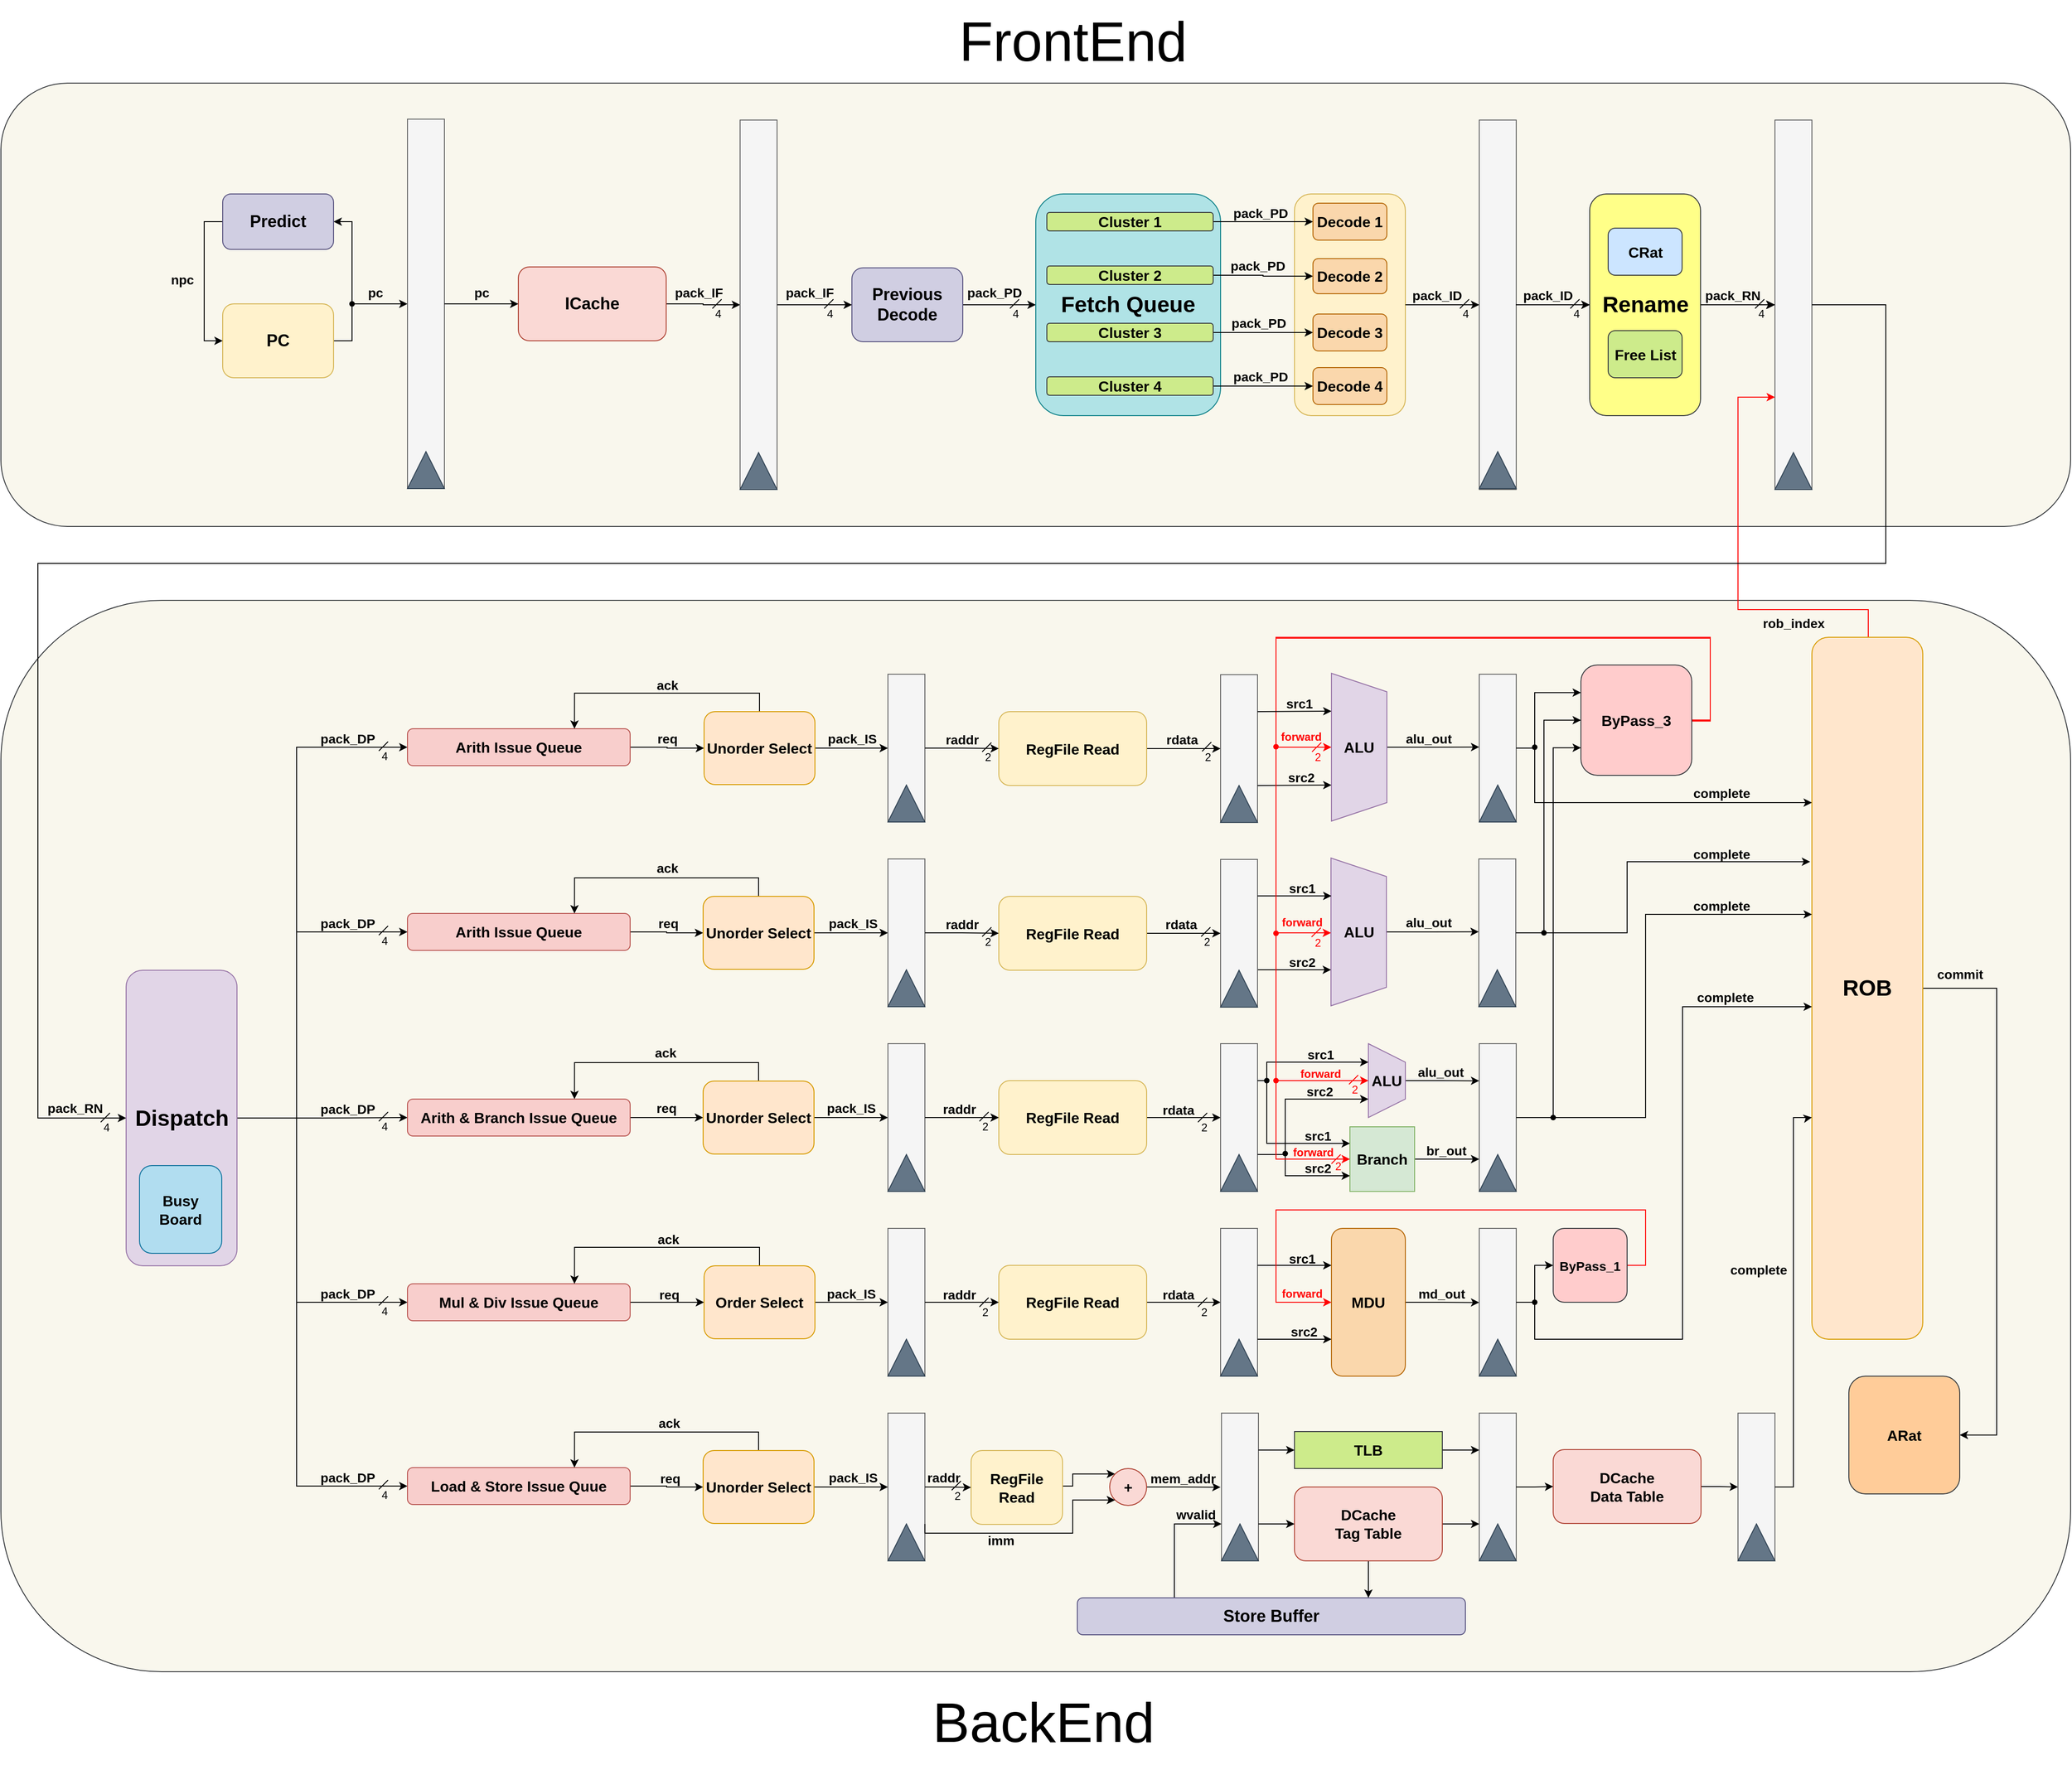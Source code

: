 <mxfile version="22.1.2" type="device">
  <diagram name="第 1 页" id="N6iN6V0hHzY832mEbOhE">
    <mxGraphModel dx="3847" dy="2257" grid="1" gridSize="10" guides="1" tooltips="1" connect="0" arrows="1" fold="1" page="0" pageScale="1" pageWidth="827" pageHeight="1169" math="0" shadow="0">
      <root>
        <mxCell id="0" />
        <mxCell id="1" parent="0" />
        <mxCell id="pp8-QFKgKfyrIBCOwYfq-483" value="" style="rounded=1;whiteSpace=wrap;html=1;fillColor=#f9f7ed;strokeColor=#36393d;" vertex="1" parent="1">
          <mxGeometry x="-920" y="440" width="2240" height="1160" as="geometry" />
        </mxCell>
        <mxCell id="pp8-QFKgKfyrIBCOwYfq-482" value="" style="rounded=1;whiteSpace=wrap;html=1;fillColor=#f9f7ed;strokeColor=#36393d;" vertex="1" parent="1">
          <mxGeometry x="-920" y="-120" width="2240" height="480" as="geometry" />
        </mxCell>
        <mxCell id="pp8-QFKgKfyrIBCOwYfq-62" value="" style="rounded=1;whiteSpace=wrap;html=1;fillColor=#fff2cc;strokeColor=#d6b656;direction=east;flipV=0;" vertex="1" parent="1">
          <mxGeometry x="480" width="120" height="240" as="geometry" />
        </mxCell>
        <mxCell id="pp8-QFKgKfyrIBCOwYfq-306" style="edgeStyle=orthogonalEdgeStyle;rounded=0;orthogonalLoop=1;jettySize=auto;html=1;exitX=1;exitY=0.5;exitDx=0;exitDy=0;entryX=1;entryY=0.5;entryDx=0;entryDy=0;" edge="1" parent="1" source="pp8-QFKgKfyrIBCOwYfq-3" target="pp8-QFKgKfyrIBCOwYfq-8">
          <mxGeometry relative="1" as="geometry" />
        </mxCell>
        <mxCell id="pp8-QFKgKfyrIBCOwYfq-308" style="edgeStyle=orthogonalEdgeStyle;rounded=0;orthogonalLoop=1;jettySize=auto;html=1;exitX=1;exitY=0.5;exitDx=0;exitDy=0;entryX=0;entryY=0.5;entryDx=0;entryDy=0;" edge="1" parent="1" source="pp8-QFKgKfyrIBCOwYfq-3" target="pp8-QFKgKfyrIBCOwYfq-210">
          <mxGeometry relative="1" as="geometry">
            <Array as="points">
              <mxPoint x="-540" y="159" />
              <mxPoint x="-540" y="119" />
            </Array>
          </mxGeometry>
        </mxCell>
        <mxCell id="pp8-QFKgKfyrIBCOwYfq-3" value="&lt;b style=&quot;&quot;&gt;&lt;font style=&quot;font-size: 18px;&quot;&gt;PC&lt;/font&gt;&lt;/b&gt;" style="rounded=1;whiteSpace=wrap;html=1;fillColor=#fff2cc;strokeColor=#d6b656;direction=east;flipV=0;fontSize=14;" vertex="1" parent="1">
          <mxGeometry x="-680" y="119" width="120" height="80" as="geometry" />
        </mxCell>
        <mxCell id="pp8-QFKgKfyrIBCOwYfq-307" style="edgeStyle=orthogonalEdgeStyle;rounded=0;orthogonalLoop=1;jettySize=auto;html=1;exitX=0;exitY=0.5;exitDx=0;exitDy=0;entryX=0;entryY=0.5;entryDx=0;entryDy=0;" edge="1" parent="1" source="pp8-QFKgKfyrIBCOwYfq-8" target="pp8-QFKgKfyrIBCOwYfq-3">
          <mxGeometry relative="1" as="geometry" />
        </mxCell>
        <mxCell id="pp8-QFKgKfyrIBCOwYfq-8" value="&lt;b&gt;&lt;font style=&quot;font-size: 18px;&quot;&gt;Predict&lt;/font&gt;&lt;/b&gt;" style="rounded=1;whiteSpace=wrap;html=1;fillColor=#d0cee2;strokeColor=#56517e;direction=east;flipV=0;" vertex="1" parent="1">
          <mxGeometry x="-680" width="120" height="60" as="geometry" />
        </mxCell>
        <mxCell id="pp8-QFKgKfyrIBCOwYfq-310" style="edgeStyle=orthogonalEdgeStyle;rounded=0;orthogonalLoop=1;jettySize=auto;html=1;exitX=1;exitY=0.5;exitDx=0;exitDy=0;entryX=0;entryY=0.5;entryDx=0;entryDy=0;" edge="1" parent="1" source="pp8-QFKgKfyrIBCOwYfq-14" target="pp8-QFKgKfyrIBCOwYfq-72">
          <mxGeometry relative="1" as="geometry" />
        </mxCell>
        <mxCell id="pp8-QFKgKfyrIBCOwYfq-14" value="&lt;b style=&quot;&quot;&gt;&lt;font style=&quot;font-size: 18px;&quot;&gt;ICache&lt;/font&gt;&lt;/b&gt;" style="rounded=1;whiteSpace=wrap;html=1;fillColor=#fad9d5;strokeColor=#ae4132;direction=east;flipV=0;fontSize=14;" vertex="1" parent="1">
          <mxGeometry x="-360" y="79" width="160" height="80" as="geometry" />
        </mxCell>
        <mxCell id="pp8-QFKgKfyrIBCOwYfq-312" style="edgeStyle=orthogonalEdgeStyle;rounded=0;orthogonalLoop=1;jettySize=auto;html=1;exitX=1;exitY=0.5;exitDx=0;exitDy=0;entryX=0;entryY=0.5;entryDx=0;entryDy=0;" edge="1" parent="1" source="pp8-QFKgKfyrIBCOwYfq-28" target="pp8-QFKgKfyrIBCOwYfq-33">
          <mxGeometry relative="1" as="geometry" />
        </mxCell>
        <mxCell id="pp8-QFKgKfyrIBCOwYfq-28" value="&lt;b style=&quot;font-size: 18px;&quot;&gt;Previous&lt;br style=&quot;font-size: 18px;&quot;&gt;Decode&lt;/b&gt;" style="rounded=1;whiteSpace=wrap;html=1;fillColor=#d0cee2;strokeColor=#56517e;direction=east;flipV=0;fontSize=18;" vertex="1" parent="1">
          <mxGeometry x="1" y="80" width="120" height="80" as="geometry" />
        </mxCell>
        <mxCell id="pp8-QFKgKfyrIBCOwYfq-33" value="&lt;b&gt;&lt;font style=&quot;font-size: 24px;&quot;&gt;Fetch Queue&lt;/font&gt;&lt;/b&gt;" style="rounded=1;whiteSpace=wrap;html=1;fillColor=#b0e3e6;strokeColor=#0e8088;direction=east;flipV=0;" vertex="1" parent="1">
          <mxGeometry x="200" width="200" height="240" as="geometry" />
        </mxCell>
        <mxCell id="pp8-QFKgKfyrIBCOwYfq-38" value="" style="group;direction=east;flipV=0;" vertex="1" connectable="0" parent="1">
          <mxGeometry x="680" y="-81" width="40" height="400" as="geometry" />
        </mxCell>
        <mxCell id="pp8-QFKgKfyrIBCOwYfq-24" value="" style="rounded=0;whiteSpace=wrap;html=1;fillColor=#f5f5f5;fontColor=#333333;strokeColor=#666666;direction=east;" vertex="1" parent="pp8-QFKgKfyrIBCOwYfq-38">
          <mxGeometry y="1" width="40" height="400" as="geometry" />
        </mxCell>
        <mxCell id="pp8-QFKgKfyrIBCOwYfq-37" value="" style="triangle;whiteSpace=wrap;html=1;rotation=-90;fillColor=#647687;fontColor=#ffffff;strokeColor=#314354;direction=east;" vertex="1" parent="pp8-QFKgKfyrIBCOwYfq-38">
          <mxGeometry y="360" width="40" height="40" as="geometry" />
        </mxCell>
        <mxCell id="pp8-QFKgKfyrIBCOwYfq-39" value="" style="group;direction=east;flipV=0;" vertex="1" connectable="0" parent="1">
          <mxGeometry x="1000" y="-80" width="40" height="400" as="geometry" />
        </mxCell>
        <mxCell id="pp8-QFKgKfyrIBCOwYfq-40" value="" style="rounded=0;whiteSpace=wrap;html=1;fillColor=#f5f5f5;fontColor=#333333;strokeColor=#666666;direction=east;" vertex="1" parent="pp8-QFKgKfyrIBCOwYfq-39">
          <mxGeometry width="40" height="400" as="geometry" />
        </mxCell>
        <mxCell id="pp8-QFKgKfyrIBCOwYfq-41" value="" style="triangle;whiteSpace=wrap;html=1;rotation=-90;fillColor=#647687;fontColor=#ffffff;strokeColor=#314354;direction=east;" vertex="1" parent="pp8-QFKgKfyrIBCOwYfq-39">
          <mxGeometry y="360" width="40" height="40" as="geometry" />
        </mxCell>
        <mxCell id="pp8-QFKgKfyrIBCOwYfq-317" style="edgeStyle=orthogonalEdgeStyle;rounded=0;orthogonalLoop=1;jettySize=auto;html=1;exitX=1;exitY=0.5;exitDx=0;exitDy=0;entryX=0;entryY=0.5;entryDx=0;entryDy=0;" edge="1" parent="1" source="pp8-QFKgKfyrIBCOwYfq-48" target="pp8-QFKgKfyrIBCOwYfq-63">
          <mxGeometry relative="1" as="geometry" />
        </mxCell>
        <mxCell id="pp8-QFKgKfyrIBCOwYfq-48" value="Cluster 1" style="rounded=1;whiteSpace=wrap;html=1;fillColor=#cdeb8b;strokeColor=#36393d;direction=east;flipV=0;fontStyle=1;fontSize=16;" vertex="1" parent="1">
          <mxGeometry x="212" y="20" width="180" height="20" as="geometry" />
        </mxCell>
        <mxCell id="pp8-QFKgKfyrIBCOwYfq-318" style="edgeStyle=orthogonalEdgeStyle;rounded=0;orthogonalLoop=1;jettySize=auto;html=1;exitX=1;exitY=0.5;exitDx=0;exitDy=0;entryX=0;entryY=0.5;entryDx=0;entryDy=0;" edge="1" parent="1" source="pp8-QFKgKfyrIBCOwYfq-49" target="pp8-QFKgKfyrIBCOwYfq-64">
          <mxGeometry relative="1" as="geometry" />
        </mxCell>
        <mxCell id="pp8-QFKgKfyrIBCOwYfq-49" value="Cluster 2" style="rounded=1;whiteSpace=wrap;html=1;fillColor=#cdeb8b;strokeColor=#36393d;direction=east;flipV=0;fontStyle=1;fontSize=16;" vertex="1" parent="1">
          <mxGeometry x="212" y="78" width="180" height="20" as="geometry" />
        </mxCell>
        <mxCell id="pp8-QFKgKfyrIBCOwYfq-319" style="edgeStyle=orthogonalEdgeStyle;rounded=0;orthogonalLoop=1;jettySize=auto;html=1;exitX=1;exitY=0.5;exitDx=0;exitDy=0;entryX=0;entryY=0.5;entryDx=0;entryDy=0;" edge="1" parent="1" source="pp8-QFKgKfyrIBCOwYfq-50" target="pp8-QFKgKfyrIBCOwYfq-66">
          <mxGeometry relative="1" as="geometry" />
        </mxCell>
        <mxCell id="pp8-QFKgKfyrIBCOwYfq-50" value="Cluster 3" style="rounded=1;whiteSpace=wrap;html=1;fillColor=#cdeb8b;strokeColor=#36393d;direction=east;flipV=0;fontStyle=1;fontSize=16;" vertex="1" parent="1">
          <mxGeometry x="212" y="140" width="180" height="20" as="geometry" />
        </mxCell>
        <mxCell id="pp8-QFKgKfyrIBCOwYfq-321" style="edgeStyle=orthogonalEdgeStyle;rounded=0;orthogonalLoop=1;jettySize=auto;html=1;exitX=1;exitY=0.5;exitDx=0;exitDy=0;entryX=0;entryY=0.5;entryDx=0;entryDy=0;" edge="1" parent="1" source="pp8-QFKgKfyrIBCOwYfq-51" target="pp8-QFKgKfyrIBCOwYfq-65">
          <mxGeometry relative="1" as="geometry" />
        </mxCell>
        <mxCell id="pp8-QFKgKfyrIBCOwYfq-51" value="Cluster 4" style="rounded=1;whiteSpace=wrap;html=1;fillColor=#cdeb8b;strokeColor=#36393d;direction=east;flipV=0;fontStyle=1;fontSize=16;" vertex="1" parent="1">
          <mxGeometry x="212" y="198" width="180" height="20" as="geometry" />
        </mxCell>
        <mxCell id="pp8-QFKgKfyrIBCOwYfq-314" style="edgeStyle=orthogonalEdgeStyle;rounded=0;orthogonalLoop=1;jettySize=auto;html=1;exitX=1;exitY=0.5;exitDx=0;exitDy=0;entryX=0;entryY=0.5;entryDx=0;entryDy=0;" edge="1" parent="1" source="pp8-QFKgKfyrIBCOwYfq-62" target="pp8-QFKgKfyrIBCOwYfq-24">
          <mxGeometry relative="1" as="geometry" />
        </mxCell>
        <mxCell id="pp8-QFKgKfyrIBCOwYfq-63" value="&lt;b style=&quot;font-size: 16px;&quot;&gt;Decode 1&lt;/b&gt;" style="rounded=1;whiteSpace=wrap;html=1;fillColor=#fad7ac;strokeColor=#b46504;direction=east;flipV=0;fontSize=16;" vertex="1" parent="1">
          <mxGeometry x="500" y="10" width="80" height="40" as="geometry" />
        </mxCell>
        <mxCell id="pp8-QFKgKfyrIBCOwYfq-64" value="&lt;b style=&quot;font-size: 16px;&quot;&gt;Decode 2&lt;/b&gt;" style="rounded=1;whiteSpace=wrap;html=1;fillColor=#fad7ac;strokeColor=#b46504;direction=east;flipV=0;fontSize=16;" vertex="1" parent="1">
          <mxGeometry x="500" y="70" width="80" height="38" as="geometry" />
        </mxCell>
        <mxCell id="pp8-QFKgKfyrIBCOwYfq-65" value="&lt;b style=&quot;font-size: 16px;&quot;&gt;Decode 4&lt;/b&gt;" style="rounded=1;whiteSpace=wrap;html=1;fillColor=#fad7ac;strokeColor=#b46504;direction=east;flipV=0;fontSize=16;" vertex="1" parent="1">
          <mxGeometry x="500" y="188" width="80" height="40" as="geometry" />
        </mxCell>
        <mxCell id="pp8-QFKgKfyrIBCOwYfq-66" value="&lt;b style=&quot;font-size: 16px;&quot;&gt;Decode 3&lt;/b&gt;" style="rounded=1;whiteSpace=wrap;html=1;fillColor=#fad7ac;strokeColor=#b46504;direction=east;flipV=0;fontSize=16;" vertex="1" parent="1">
          <mxGeometry x="500" y="130" width="80" height="40" as="geometry" />
        </mxCell>
        <mxCell id="pp8-QFKgKfyrIBCOwYfq-71" value="" style="group;direction=east;flipV=0;" vertex="1" connectable="0" parent="1">
          <mxGeometry x="-120" y="-80" width="40" height="400" as="geometry" />
        </mxCell>
        <mxCell id="pp8-QFKgKfyrIBCOwYfq-72" value="" style="rounded=0;whiteSpace=wrap;html=1;fillColor=#f5f5f5;fontColor=#333333;strokeColor=#666666;direction=east;" vertex="1" parent="pp8-QFKgKfyrIBCOwYfq-71">
          <mxGeometry width="40" height="400" as="geometry" />
        </mxCell>
        <mxCell id="pp8-QFKgKfyrIBCOwYfq-73" value="" style="triangle;whiteSpace=wrap;html=1;rotation=-90;fillColor=#647687;fontColor=#ffffff;strokeColor=#314354;direction=east;" vertex="1" parent="pp8-QFKgKfyrIBCOwYfq-71">
          <mxGeometry y="360" width="40" height="40" as="geometry" />
        </mxCell>
        <mxCell id="pp8-QFKgKfyrIBCOwYfq-316" style="edgeStyle=orthogonalEdgeStyle;rounded=0;orthogonalLoop=1;jettySize=auto;html=1;exitX=1;exitY=0.5;exitDx=0;exitDy=0;entryX=0;entryY=0.5;entryDx=0;entryDy=0;" edge="1" parent="1" source="pp8-QFKgKfyrIBCOwYfq-80" target="pp8-QFKgKfyrIBCOwYfq-40">
          <mxGeometry relative="1" as="geometry" />
        </mxCell>
        <mxCell id="pp8-QFKgKfyrIBCOwYfq-80" value="&lt;b&gt;&lt;font style=&quot;font-size: 24px;&quot;&gt;Rename&lt;/font&gt;&lt;/b&gt;" style="rounded=1;whiteSpace=wrap;html=1;fillColor=#ffff88;strokeColor=#36393d;direction=east;flipV=0;" vertex="1" parent="1">
          <mxGeometry x="799.5" width="120" height="240" as="geometry" />
        </mxCell>
        <mxCell id="pp8-QFKgKfyrIBCOwYfq-83" value="&lt;b style=&quot;font-size: 16px;&quot;&gt;CRat&lt;/b&gt;" style="rounded=1;whiteSpace=wrap;html=1;fillColor=#cce5ff;strokeColor=#36393d;direction=east;flipV=0;fontSize=16;" vertex="1" parent="1">
          <mxGeometry x="819.5" y="37" width="80" height="51" as="geometry" />
        </mxCell>
        <mxCell id="pp8-QFKgKfyrIBCOwYfq-84" value="&lt;b style=&quot;font-size: 16px;&quot;&gt;&lt;font style=&quot;font-size: 16px;&quot;&gt;Free List&lt;/font&gt;&lt;/b&gt;" style="rounded=1;whiteSpace=wrap;html=1;fillColor=#cdeb8b;strokeColor=#36393d;direction=east;flipV=0;fontSize=16;" vertex="1" parent="1">
          <mxGeometry x="819.5" y="148" width="80" height="51" as="geometry" />
        </mxCell>
        <mxCell id="pp8-QFKgKfyrIBCOwYfq-107" style="edgeStyle=orthogonalEdgeStyle;rounded=0;orthogonalLoop=1;jettySize=auto;html=1;exitX=1;exitY=0.5;exitDx=0;exitDy=0;entryX=0;entryY=0.5;entryDx=0;entryDy=0;" edge="1" parent="1" source="pp8-QFKgKfyrIBCOwYfq-94" target="pp8-QFKgKfyrIBCOwYfq-100">
          <mxGeometry relative="1" as="geometry">
            <Array as="points">
              <mxPoint x="-600" y="1001" />
              <mxPoint x="-600" y="599" />
            </Array>
          </mxGeometry>
        </mxCell>
        <mxCell id="pp8-QFKgKfyrIBCOwYfq-109" style="edgeStyle=orthogonalEdgeStyle;rounded=0;orthogonalLoop=1;jettySize=auto;html=1;exitX=1;exitY=0.5;exitDx=0;exitDy=0;entryX=0;entryY=0.5;entryDx=0;entryDy=0;" edge="1" parent="1" source="pp8-QFKgKfyrIBCOwYfq-94" target="pp8-QFKgKfyrIBCOwYfq-102">
          <mxGeometry relative="1" as="geometry" />
        </mxCell>
        <mxCell id="pp8-QFKgKfyrIBCOwYfq-110" style="edgeStyle=orthogonalEdgeStyle;rounded=0;orthogonalLoop=1;jettySize=auto;html=1;exitX=1;exitY=0.5;exitDx=0;exitDy=0;entryX=0;entryY=0.5;entryDx=0;entryDy=0;" edge="1" parent="1" source="pp8-QFKgKfyrIBCOwYfq-94" target="pp8-QFKgKfyrIBCOwYfq-103">
          <mxGeometry relative="1" as="geometry">
            <Array as="points">
              <mxPoint x="-600" y="1001" />
              <mxPoint x="-600" y="1200" />
            </Array>
          </mxGeometry>
        </mxCell>
        <mxCell id="pp8-QFKgKfyrIBCOwYfq-111" style="edgeStyle=orthogonalEdgeStyle;rounded=0;orthogonalLoop=1;jettySize=auto;html=1;exitX=1;exitY=0.5;exitDx=0;exitDy=0;entryX=0;entryY=0.5;entryDx=0;entryDy=0;" edge="1" parent="1" source="pp8-QFKgKfyrIBCOwYfq-94" target="pp8-QFKgKfyrIBCOwYfq-104">
          <mxGeometry relative="1" as="geometry">
            <Array as="points">
              <mxPoint x="-600" y="1001" />
              <mxPoint x="-600" y="1399" />
            </Array>
          </mxGeometry>
        </mxCell>
        <mxCell id="pp8-QFKgKfyrIBCOwYfq-168" style="edgeStyle=orthogonalEdgeStyle;rounded=0;orthogonalLoop=1;jettySize=auto;html=1;exitX=1;exitY=0.5;exitDx=0;exitDy=0;entryX=0;entryY=0.5;entryDx=0;entryDy=0;" edge="1" parent="1" source="pp8-QFKgKfyrIBCOwYfq-94" target="pp8-QFKgKfyrIBCOwYfq-101">
          <mxGeometry relative="1" as="geometry">
            <Array as="points">
              <mxPoint x="-600" y="1001" />
              <mxPoint x="-600" y="799" />
            </Array>
          </mxGeometry>
        </mxCell>
        <mxCell id="pp8-QFKgKfyrIBCOwYfq-94" value="&lt;b&gt;&lt;font style=&quot;font-size: 24px;&quot;&gt;Dispatch&lt;/font&gt;&lt;/b&gt;" style="rounded=1;whiteSpace=wrap;html=1;fillColor=#e1d5e7;strokeColor=#9673a6;" vertex="1" parent="1">
          <mxGeometry x="-784.5" y="840.5" width="120" height="320" as="geometry" />
        </mxCell>
        <mxCell id="pp8-QFKgKfyrIBCOwYfq-97" value="" style="endArrow=none;html=1;rounded=0;" edge="1" parent="1">
          <mxGeometry width="50" height="50" relative="1" as="geometry">
            <mxPoint x="-812" y="1005" as="sourcePoint" />
            <mxPoint x="-802" y="995" as="targetPoint" />
          </mxGeometry>
        </mxCell>
        <mxCell id="pp8-QFKgKfyrIBCOwYfq-98" value="4" style="text;html=1;align=center;verticalAlign=middle;resizable=0;points=[];autosize=1;strokeColor=none;fillColor=none;" vertex="1" parent="1">
          <mxGeometry x="-821" y="996" width="30" height="30" as="geometry" />
        </mxCell>
        <mxCell id="pp8-QFKgKfyrIBCOwYfq-99" value="pack_RN" style="text;html=1;align=center;verticalAlign=middle;resizable=0;points=[];autosize=1;strokeColor=none;fillColor=none;fontStyle=1;fontSize=14;" vertex="1" parent="1">
          <mxGeometry x="-880" y="975" width="80" height="30" as="geometry" />
        </mxCell>
        <mxCell id="pp8-QFKgKfyrIBCOwYfq-125" style="edgeStyle=orthogonalEdgeStyle;rounded=0;orthogonalLoop=1;jettySize=auto;html=1;exitX=1;exitY=0.5;exitDx=0;exitDy=0;entryX=0;entryY=0.5;entryDx=0;entryDy=0;" edge="1" parent="1" source="pp8-QFKgKfyrIBCOwYfq-100" target="pp8-QFKgKfyrIBCOwYfq-119">
          <mxGeometry relative="1" as="geometry" />
        </mxCell>
        <mxCell id="pp8-QFKgKfyrIBCOwYfq-100" value="&lt;b style=&quot;font-size: 16px;&quot;&gt;&lt;font style=&quot;font-size: 16px;&quot;&gt;Arith Issue Queue&lt;/font&gt;&lt;/b&gt;" style="rounded=1;whiteSpace=wrap;html=1;fillColor=#f8cecc;strokeColor=#b85450;fontSize=16;" vertex="1" parent="1">
          <mxGeometry x="-480" y="579" width="241" height="40" as="geometry" />
        </mxCell>
        <mxCell id="pp8-QFKgKfyrIBCOwYfq-129" style="edgeStyle=orthogonalEdgeStyle;rounded=0;orthogonalLoop=1;jettySize=auto;html=1;exitX=1;exitY=0.5;exitDx=0;exitDy=0;entryX=0;entryY=0.5;entryDx=0;entryDy=0;" edge="1" parent="1" source="pp8-QFKgKfyrIBCOwYfq-101" target="pp8-QFKgKfyrIBCOwYfq-120">
          <mxGeometry relative="1" as="geometry" />
        </mxCell>
        <mxCell id="pp8-QFKgKfyrIBCOwYfq-101" value="&lt;b style=&quot;border-color: var(--border-color); font-size: 16px;&quot;&gt;Arith Issue Queue&lt;/b&gt;" style="rounded=1;whiteSpace=wrap;html=1;fillColor=#f8cecc;strokeColor=#b85450;fontSize=16;" vertex="1" parent="1">
          <mxGeometry x="-480" y="779" width="241" height="40" as="geometry" />
        </mxCell>
        <mxCell id="pp8-QFKgKfyrIBCOwYfq-131" style="edgeStyle=orthogonalEdgeStyle;rounded=0;orthogonalLoop=1;jettySize=auto;html=1;exitX=1;exitY=0.5;exitDx=0;exitDy=0;entryX=0;entryY=0.5;entryDx=0;entryDy=0;" edge="1" parent="1" source="pp8-QFKgKfyrIBCOwYfq-102" target="pp8-QFKgKfyrIBCOwYfq-121">
          <mxGeometry relative="1" as="geometry" />
        </mxCell>
        <mxCell id="pp8-QFKgKfyrIBCOwYfq-102" value="&lt;b style=&quot;border-color: var(--border-color); font-size: 16px;&quot;&gt;Arith &amp;amp; Branch Issue Queue&lt;/b&gt;" style="rounded=1;whiteSpace=wrap;html=1;fillColor=#f8cecc;strokeColor=#b85450;fontSize=16;" vertex="1" parent="1">
          <mxGeometry x="-480" y="980" width="241" height="40" as="geometry" />
        </mxCell>
        <mxCell id="pp8-QFKgKfyrIBCOwYfq-133" style="edgeStyle=orthogonalEdgeStyle;rounded=0;orthogonalLoop=1;jettySize=auto;html=1;exitX=1;exitY=0.5;exitDx=0;exitDy=0;entryX=0;entryY=0.5;entryDx=0;entryDy=0;" edge="1" parent="1" source="pp8-QFKgKfyrIBCOwYfq-103" target="pp8-QFKgKfyrIBCOwYfq-122">
          <mxGeometry relative="1" as="geometry" />
        </mxCell>
        <mxCell id="pp8-QFKgKfyrIBCOwYfq-103" value="&lt;b style=&quot;font-size: 16px;&quot;&gt;Mul &amp;amp; Div Issue Queue&lt;/b&gt;" style="rounded=1;whiteSpace=wrap;html=1;fillColor=#f8cecc;strokeColor=#b85450;fontSize=16;" vertex="1" parent="1">
          <mxGeometry x="-480" y="1180" width="241" height="40" as="geometry" />
        </mxCell>
        <mxCell id="pp8-QFKgKfyrIBCOwYfq-135" style="edgeStyle=orthogonalEdgeStyle;rounded=0;orthogonalLoop=1;jettySize=auto;html=1;exitX=1;exitY=0.5;exitDx=0;exitDy=0;entryX=0;entryY=0.5;entryDx=0;entryDy=0;" edge="1" parent="1" source="pp8-QFKgKfyrIBCOwYfq-104" target="pp8-QFKgKfyrIBCOwYfq-123">
          <mxGeometry relative="1" as="geometry" />
        </mxCell>
        <mxCell id="pp8-QFKgKfyrIBCOwYfq-104" value="&lt;b style=&quot;font-size: 16px;&quot;&gt;Load &amp;amp; Store Issue Quue&lt;/b&gt;" style="rounded=1;whiteSpace=wrap;html=1;fillColor=#f8cecc;strokeColor=#b85450;fontSize=16;" vertex="1" parent="1">
          <mxGeometry x="-480" y="1379" width="241" height="40" as="geometry" />
        </mxCell>
        <mxCell id="pp8-QFKgKfyrIBCOwYfq-105" value="&lt;font style=&quot;font-size: 16px;&quot;&gt;&lt;b style=&quot;font-size: 16px;&quot;&gt;Busy Board&lt;/b&gt;&lt;/font&gt;" style="rounded=1;whiteSpace=wrap;html=1;fillColor=#b1ddf0;strokeColor=#10739e;fontSize=16;" vertex="1" parent="1">
          <mxGeometry x="-770" y="1052" width="89" height="95" as="geometry" />
        </mxCell>
        <mxCell id="pp8-QFKgKfyrIBCOwYfq-127" style="edgeStyle=orthogonalEdgeStyle;rounded=0;orthogonalLoop=1;jettySize=auto;html=1;exitX=0.5;exitY=0;exitDx=0;exitDy=0;entryX=0.75;entryY=0;entryDx=0;entryDy=0;" edge="1" parent="1" source="pp8-QFKgKfyrIBCOwYfq-119" target="pp8-QFKgKfyrIBCOwYfq-100">
          <mxGeometry relative="1" as="geometry" />
        </mxCell>
        <mxCell id="pp8-QFKgKfyrIBCOwYfq-163" style="edgeStyle=orthogonalEdgeStyle;rounded=0;orthogonalLoop=1;jettySize=auto;html=1;exitX=1;exitY=0.5;exitDx=0;exitDy=0;entryX=0;entryY=0.5;entryDx=0;entryDy=0;" edge="1" parent="1" source="pp8-QFKgKfyrIBCOwYfq-119" target="pp8-QFKgKfyrIBCOwYfq-147">
          <mxGeometry relative="1" as="geometry" />
        </mxCell>
        <mxCell id="pp8-QFKgKfyrIBCOwYfq-119" value="Unorder Select" style="rounded=1;whiteSpace=wrap;html=1;fontStyle=1;fillColor=#ffe6cc;strokeColor=#d79b00;fontSize=16;" vertex="1" parent="1">
          <mxGeometry x="-159" y="560.5" width="120" height="79" as="geometry" />
        </mxCell>
        <mxCell id="pp8-QFKgKfyrIBCOwYfq-128" style="edgeStyle=orthogonalEdgeStyle;rounded=0;orthogonalLoop=1;jettySize=auto;html=1;exitX=0.5;exitY=0;exitDx=0;exitDy=0;entryX=0.75;entryY=0;entryDx=0;entryDy=0;" edge="1" parent="1" source="pp8-QFKgKfyrIBCOwYfq-120" target="pp8-QFKgKfyrIBCOwYfq-101">
          <mxGeometry relative="1" as="geometry" />
        </mxCell>
        <mxCell id="pp8-QFKgKfyrIBCOwYfq-164" style="edgeStyle=orthogonalEdgeStyle;rounded=0;orthogonalLoop=1;jettySize=auto;html=1;exitX=1;exitY=0.5;exitDx=0;exitDy=0;entryX=0;entryY=0.5;entryDx=0;entryDy=0;" edge="1" parent="1" source="pp8-QFKgKfyrIBCOwYfq-120" target="pp8-QFKgKfyrIBCOwYfq-152">
          <mxGeometry relative="1" as="geometry" />
        </mxCell>
        <mxCell id="pp8-QFKgKfyrIBCOwYfq-120" value="Unorder Select" style="rounded=1;whiteSpace=wrap;html=1;fontStyle=1;fillColor=#ffe6cc;strokeColor=#d79b00;fontSize=16;" vertex="1" parent="1">
          <mxGeometry x="-160" y="760.5" width="120" height="79" as="geometry" />
        </mxCell>
        <mxCell id="pp8-QFKgKfyrIBCOwYfq-130" style="edgeStyle=orthogonalEdgeStyle;rounded=0;orthogonalLoop=1;jettySize=auto;html=1;exitX=0.5;exitY=0;exitDx=0;exitDy=0;entryX=0.75;entryY=0;entryDx=0;entryDy=0;" edge="1" parent="1" source="pp8-QFKgKfyrIBCOwYfq-121" target="pp8-QFKgKfyrIBCOwYfq-102">
          <mxGeometry relative="1" as="geometry" />
        </mxCell>
        <mxCell id="pp8-QFKgKfyrIBCOwYfq-165" style="edgeStyle=orthogonalEdgeStyle;rounded=0;orthogonalLoop=1;jettySize=auto;html=1;exitX=1;exitY=0.5;exitDx=0;exitDy=0;entryX=0;entryY=0.5;entryDx=0;entryDy=0;" edge="1" parent="1" source="pp8-QFKgKfyrIBCOwYfq-121" target="pp8-QFKgKfyrIBCOwYfq-155">
          <mxGeometry relative="1" as="geometry" />
        </mxCell>
        <mxCell id="pp8-QFKgKfyrIBCOwYfq-121" value="Unorder Select" style="rounded=1;whiteSpace=wrap;html=1;fontStyle=1;fillColor=#ffe6cc;strokeColor=#d79b00;fontSize=16;" vertex="1" parent="1">
          <mxGeometry x="-160" y="960.5" width="120" height="79" as="geometry" />
        </mxCell>
        <mxCell id="pp8-QFKgKfyrIBCOwYfq-132" style="edgeStyle=orthogonalEdgeStyle;rounded=0;orthogonalLoop=1;jettySize=auto;html=1;exitX=0.5;exitY=0;exitDx=0;exitDy=0;entryX=0.75;entryY=0;entryDx=0;entryDy=0;" edge="1" parent="1" source="pp8-QFKgKfyrIBCOwYfq-122" target="pp8-QFKgKfyrIBCOwYfq-103">
          <mxGeometry relative="1" as="geometry" />
        </mxCell>
        <mxCell id="pp8-QFKgKfyrIBCOwYfq-166" style="edgeStyle=orthogonalEdgeStyle;rounded=0;orthogonalLoop=1;jettySize=auto;html=1;exitX=1;exitY=0.5;exitDx=0;exitDy=0;" edge="1" parent="1" source="pp8-QFKgKfyrIBCOwYfq-122" target="pp8-QFKgKfyrIBCOwYfq-158">
          <mxGeometry relative="1" as="geometry" />
        </mxCell>
        <mxCell id="pp8-QFKgKfyrIBCOwYfq-122" value="Order Select" style="rounded=1;whiteSpace=wrap;html=1;fontStyle=1;fillColor=#ffe6cc;strokeColor=#d79b00;fontSize=16;" vertex="1" parent="1">
          <mxGeometry x="-159" y="1160.5" width="120" height="79" as="geometry" />
        </mxCell>
        <mxCell id="pp8-QFKgKfyrIBCOwYfq-134" style="edgeStyle=orthogonalEdgeStyle;rounded=0;orthogonalLoop=1;jettySize=auto;html=1;exitX=0.5;exitY=0;exitDx=0;exitDy=0;entryX=0.75;entryY=0;entryDx=0;entryDy=0;" edge="1" parent="1" source="pp8-QFKgKfyrIBCOwYfq-123" target="pp8-QFKgKfyrIBCOwYfq-104">
          <mxGeometry relative="1" as="geometry" />
        </mxCell>
        <mxCell id="pp8-QFKgKfyrIBCOwYfq-167" style="edgeStyle=orthogonalEdgeStyle;rounded=0;orthogonalLoop=1;jettySize=auto;html=1;exitX=1;exitY=0.5;exitDx=0;exitDy=0;" edge="1" parent="1" source="pp8-QFKgKfyrIBCOwYfq-123" target="pp8-QFKgKfyrIBCOwYfq-161">
          <mxGeometry relative="1" as="geometry" />
        </mxCell>
        <mxCell id="pp8-QFKgKfyrIBCOwYfq-123" value="Unorder Select" style="rounded=1;whiteSpace=wrap;html=1;fontStyle=1;fillColor=#ffe6cc;strokeColor=#d79b00;fontSize=16;" vertex="1" parent="1">
          <mxGeometry x="-160" y="1360.5" width="120" height="79" as="geometry" />
        </mxCell>
        <mxCell id="pp8-QFKgKfyrIBCOwYfq-136" value="req" style="text;html=1;align=center;verticalAlign=middle;resizable=0;points=[];autosize=1;strokeColor=none;fillColor=none;fontStyle=1;fontSize=14;" vertex="1" parent="1">
          <mxGeometry x="-224" y="575" width="50" height="30" as="geometry" />
        </mxCell>
        <mxCell id="pp8-QFKgKfyrIBCOwYfq-137" value="ack" style="text;html=1;align=center;verticalAlign=middle;resizable=0;points=[];autosize=1;strokeColor=none;fillColor=none;fontStyle=1;fontSize=14;" vertex="1" parent="1">
          <mxGeometry x="-224" y="516.5" width="50" height="30" as="geometry" />
        </mxCell>
        <mxCell id="pp8-QFKgKfyrIBCOwYfq-138" value="req" style="text;html=1;align=center;verticalAlign=middle;resizable=0;points=[];autosize=1;strokeColor=none;fillColor=none;fontStyle=1;fontSize=14;" vertex="1" parent="1">
          <mxGeometry x="-223" y="775" width="50" height="30" as="geometry" />
        </mxCell>
        <mxCell id="pp8-QFKgKfyrIBCOwYfq-139" value="ack" style="text;html=1;align=center;verticalAlign=middle;resizable=0;points=[];autosize=1;strokeColor=none;fillColor=none;fontStyle=1;fontSize=14;" vertex="1" parent="1">
          <mxGeometry x="-224" y="715" width="50" height="30" as="geometry" />
        </mxCell>
        <mxCell id="pp8-QFKgKfyrIBCOwYfq-140" value="req" style="text;html=1;align=center;verticalAlign=middle;resizable=0;points=[];autosize=1;strokeColor=none;fillColor=none;fontStyle=1;fontSize=14;" vertex="1" parent="1">
          <mxGeometry x="-225" y="975" width="50" height="30" as="geometry" />
        </mxCell>
        <mxCell id="pp8-QFKgKfyrIBCOwYfq-141" value="ack" style="text;html=1;align=center;verticalAlign=middle;resizable=0;points=[];autosize=1;strokeColor=none;fillColor=none;fontStyle=1;fontSize=14;" vertex="1" parent="1">
          <mxGeometry x="-226" y="915" width="50" height="30" as="geometry" />
        </mxCell>
        <mxCell id="pp8-QFKgKfyrIBCOwYfq-142" value="req" style="text;html=1;align=center;verticalAlign=middle;resizable=0;points=[];autosize=1;strokeColor=none;fillColor=none;fontStyle=1;fontSize=14;" vertex="1" parent="1">
          <mxGeometry x="-222" y="1177" width="50" height="30" as="geometry" />
        </mxCell>
        <mxCell id="pp8-QFKgKfyrIBCOwYfq-143" value="ack" style="text;html=1;align=center;verticalAlign=middle;resizable=0;points=[];autosize=1;strokeColor=none;fillColor=none;fontStyle=1;fontSize=14;" vertex="1" parent="1">
          <mxGeometry x="-223" y="1117" width="50" height="30" as="geometry" />
        </mxCell>
        <mxCell id="pp8-QFKgKfyrIBCOwYfq-144" value="req" style="text;html=1;align=center;verticalAlign=middle;resizable=0;points=[];autosize=1;strokeColor=none;fillColor=none;fontStyle=1;fontSize=14;" vertex="1" parent="1">
          <mxGeometry x="-221" y="1376" width="50" height="30" as="geometry" />
        </mxCell>
        <mxCell id="pp8-QFKgKfyrIBCOwYfq-145" value="ack" style="text;html=1;align=center;verticalAlign=middle;resizable=0;points=[];autosize=1;strokeColor=none;fillColor=none;fontStyle=1;fontSize=14;" vertex="1" parent="1">
          <mxGeometry x="-222" y="1316" width="50" height="30" as="geometry" />
        </mxCell>
        <mxCell id="pp8-QFKgKfyrIBCOwYfq-150" value="" style="group" vertex="1" connectable="0" parent="1">
          <mxGeometry x="40" y="520" width="40" height="160" as="geometry" />
        </mxCell>
        <mxCell id="pp8-QFKgKfyrIBCOwYfq-147" value="" style="rounded=0;whiteSpace=wrap;html=1;fillColor=#f5f5f5;fontColor=#333333;strokeColor=#666666;" vertex="1" parent="pp8-QFKgKfyrIBCOwYfq-150">
          <mxGeometry width="40" height="160" as="geometry" />
        </mxCell>
        <mxCell id="pp8-QFKgKfyrIBCOwYfq-149" value="" style="triangle;whiteSpace=wrap;html=1;rotation=-90;fillColor=#647687;fontColor=#ffffff;strokeColor=#314354;" vertex="1" parent="pp8-QFKgKfyrIBCOwYfq-150">
          <mxGeometry y="120" width="40" height="40" as="geometry" />
        </mxCell>
        <mxCell id="pp8-QFKgKfyrIBCOwYfq-151" value="" style="group" vertex="1" connectable="0" parent="1">
          <mxGeometry x="40" y="720" width="40" height="160" as="geometry" />
        </mxCell>
        <mxCell id="pp8-QFKgKfyrIBCOwYfq-152" value="" style="rounded=0;whiteSpace=wrap;html=1;fillColor=#f5f5f5;fontColor=#333333;strokeColor=#666666;" vertex="1" parent="pp8-QFKgKfyrIBCOwYfq-151">
          <mxGeometry width="40" height="160" as="geometry" />
        </mxCell>
        <mxCell id="pp8-QFKgKfyrIBCOwYfq-153" value="" style="triangle;whiteSpace=wrap;html=1;rotation=-90;fillColor=#647687;fontColor=#ffffff;strokeColor=#314354;" vertex="1" parent="pp8-QFKgKfyrIBCOwYfq-151">
          <mxGeometry y="120" width="40" height="40" as="geometry" />
        </mxCell>
        <mxCell id="pp8-QFKgKfyrIBCOwYfq-154" value="" style="group" vertex="1" connectable="0" parent="1">
          <mxGeometry x="40" y="920" width="40" height="160" as="geometry" />
        </mxCell>
        <mxCell id="pp8-QFKgKfyrIBCOwYfq-155" value="" style="rounded=0;whiteSpace=wrap;html=1;fillColor=#f5f5f5;fontColor=#333333;strokeColor=#666666;" vertex="1" parent="pp8-QFKgKfyrIBCOwYfq-154">
          <mxGeometry width="40" height="160" as="geometry" />
        </mxCell>
        <mxCell id="pp8-QFKgKfyrIBCOwYfq-156" value="" style="triangle;whiteSpace=wrap;html=1;rotation=-90;fillColor=#647687;fontColor=#ffffff;strokeColor=#314354;" vertex="1" parent="pp8-QFKgKfyrIBCOwYfq-154">
          <mxGeometry y="120" width="40" height="40" as="geometry" />
        </mxCell>
        <mxCell id="pp8-QFKgKfyrIBCOwYfq-157" value="" style="group" vertex="1" connectable="0" parent="1">
          <mxGeometry x="40" y="1120" width="40" height="160" as="geometry" />
        </mxCell>
        <mxCell id="pp8-QFKgKfyrIBCOwYfq-158" value="" style="rounded=0;whiteSpace=wrap;html=1;fillColor=#f5f5f5;fontColor=#333333;strokeColor=#666666;" vertex="1" parent="pp8-QFKgKfyrIBCOwYfq-157">
          <mxGeometry width="40" height="160" as="geometry" />
        </mxCell>
        <mxCell id="pp8-QFKgKfyrIBCOwYfq-159" value="" style="triangle;whiteSpace=wrap;html=1;rotation=-90;fillColor=#647687;fontColor=#ffffff;strokeColor=#314354;" vertex="1" parent="pp8-QFKgKfyrIBCOwYfq-157">
          <mxGeometry y="120" width="40" height="40" as="geometry" />
        </mxCell>
        <mxCell id="pp8-QFKgKfyrIBCOwYfq-160" value="" style="group" vertex="1" connectable="0" parent="1">
          <mxGeometry x="40" y="1320" width="40" height="160" as="geometry" />
        </mxCell>
        <mxCell id="pp8-QFKgKfyrIBCOwYfq-161" value="" style="rounded=0;whiteSpace=wrap;html=1;fillColor=#f5f5f5;fontColor=#333333;strokeColor=#666666;" vertex="1" parent="pp8-QFKgKfyrIBCOwYfq-160">
          <mxGeometry width="40" height="160" as="geometry" />
        </mxCell>
        <mxCell id="pp8-QFKgKfyrIBCOwYfq-162" value="" style="triangle;whiteSpace=wrap;html=1;rotation=-90;fillColor=#647687;fontColor=#ffffff;strokeColor=#314354;" vertex="1" parent="pp8-QFKgKfyrIBCOwYfq-160">
          <mxGeometry y="120" width="40" height="40" as="geometry" />
        </mxCell>
        <mxCell id="pp8-QFKgKfyrIBCOwYfq-169" value="pack_IS" style="text;html=1;align=center;verticalAlign=middle;resizable=0;points=[];autosize=1;strokeColor=none;fillColor=none;fontStyle=1;fontSize=14;" vertex="1" parent="1">
          <mxGeometry x="-39" y="575" width="80" height="30" as="geometry" />
        </mxCell>
        <mxCell id="pp8-QFKgKfyrIBCOwYfq-203" style="edgeStyle=orthogonalEdgeStyle;rounded=0;orthogonalLoop=1;jettySize=auto;html=1;exitX=1;exitY=0.5;exitDx=0;exitDy=0;entryX=0;entryY=0.5;entryDx=0;entryDy=0;" edge="1" parent="1" source="pp8-QFKgKfyrIBCOwYfq-175" target="pp8-QFKgKfyrIBCOwYfq-189">
          <mxGeometry relative="1" as="geometry" />
        </mxCell>
        <mxCell id="pp8-QFKgKfyrIBCOwYfq-175" value="&lt;b style=&quot;font-size: 16px;&quot;&gt;RegFile Read&lt;/b&gt;" style="rounded=1;whiteSpace=wrap;html=1;fillColor=#fff2cc;strokeColor=#d6b656;fontSize=16;" vertex="1" parent="1">
          <mxGeometry x="160" y="560.5" width="160" height="80" as="geometry" />
        </mxCell>
        <mxCell id="pp8-QFKgKfyrIBCOwYfq-204" style="edgeStyle=orthogonalEdgeStyle;rounded=0;orthogonalLoop=1;jettySize=auto;html=1;exitX=1;exitY=0.5;exitDx=0;exitDy=0;entryX=0;entryY=0.5;entryDx=0;entryDy=0;" edge="1" parent="1" source="pp8-QFKgKfyrIBCOwYfq-179" target="pp8-QFKgKfyrIBCOwYfq-192">
          <mxGeometry relative="1" as="geometry" />
        </mxCell>
        <mxCell id="pp8-QFKgKfyrIBCOwYfq-179" value="&lt;b style=&quot;font-size: 16px;&quot;&gt;RegFile Read&lt;/b&gt;" style="rounded=1;whiteSpace=wrap;html=1;fillColor=#fff2cc;strokeColor=#d6b656;fontSize=16;" vertex="1" parent="1">
          <mxGeometry x="160" y="760.5" width="160" height="80" as="geometry" />
        </mxCell>
        <mxCell id="pp8-QFKgKfyrIBCOwYfq-205" style="edgeStyle=orthogonalEdgeStyle;rounded=0;orthogonalLoop=1;jettySize=auto;html=1;exitX=1;exitY=0.5;exitDx=0;exitDy=0;entryX=0;entryY=0.5;entryDx=0;entryDy=0;" edge="1" parent="1" source="pp8-QFKgKfyrIBCOwYfq-180" target="pp8-QFKgKfyrIBCOwYfq-195">
          <mxGeometry relative="1" as="geometry" />
        </mxCell>
        <mxCell id="pp8-QFKgKfyrIBCOwYfq-180" value="&lt;b style=&quot;font-size: 16px;&quot;&gt;RegFile Read&lt;/b&gt;" style="rounded=1;whiteSpace=wrap;html=1;fillColor=#fff2cc;strokeColor=#d6b656;fontSize=16;" vertex="1" parent="1">
          <mxGeometry x="160" y="960" width="160" height="80" as="geometry" />
        </mxCell>
        <mxCell id="pp8-QFKgKfyrIBCOwYfq-206" style="edgeStyle=orthogonalEdgeStyle;rounded=0;orthogonalLoop=1;jettySize=auto;html=1;exitX=1;exitY=0.5;exitDx=0;exitDy=0;entryX=0;entryY=0.5;entryDx=0;entryDy=0;" edge="1" parent="1" source="pp8-QFKgKfyrIBCOwYfq-181" target="pp8-QFKgKfyrIBCOwYfq-198">
          <mxGeometry relative="1" as="geometry" />
        </mxCell>
        <mxCell id="pp8-QFKgKfyrIBCOwYfq-181" value="&lt;b style=&quot;font-size: 16px;&quot;&gt;RegFile Read&lt;/b&gt;" style="rounded=1;whiteSpace=wrap;html=1;fillColor=#fff2cc;strokeColor=#d6b656;fontSize=16;" vertex="1" parent="1">
          <mxGeometry x="160" y="1160" width="160" height="80" as="geometry" />
        </mxCell>
        <mxCell id="pp8-QFKgKfyrIBCOwYfq-256" style="edgeStyle=orthogonalEdgeStyle;rounded=0;orthogonalLoop=1;jettySize=auto;html=1;exitX=1;exitY=0.5;exitDx=0;exitDy=0;entryX=0;entryY=0;entryDx=0;entryDy=0;" edge="1" parent="1" source="pp8-QFKgKfyrIBCOwYfq-182" target="pp8-QFKgKfyrIBCOwYfq-255">
          <mxGeometry relative="1" as="geometry">
            <Array as="points">
              <mxPoint x="240" y="1399" />
              <mxPoint x="240" y="1386" />
            </Array>
          </mxGeometry>
        </mxCell>
        <mxCell id="pp8-QFKgKfyrIBCOwYfq-182" value="&lt;b style=&quot;font-size: 16px;&quot;&gt;RegFile Read&lt;/b&gt;" style="rounded=1;whiteSpace=wrap;html=1;fillColor=#fff2cc;strokeColor=#d6b656;fontSize=16;" vertex="1" parent="1">
          <mxGeometry x="130" y="1360.5" width="99" height="80" as="geometry" />
        </mxCell>
        <mxCell id="pp8-QFKgKfyrIBCOwYfq-183" style="edgeStyle=orthogonalEdgeStyle;rounded=0;orthogonalLoop=1;jettySize=auto;html=1;exitX=1;exitY=0.5;exitDx=0;exitDy=0;" edge="1" parent="1" source="pp8-QFKgKfyrIBCOwYfq-147" target="pp8-QFKgKfyrIBCOwYfq-175">
          <mxGeometry relative="1" as="geometry" />
        </mxCell>
        <mxCell id="pp8-QFKgKfyrIBCOwYfq-184" style="edgeStyle=orthogonalEdgeStyle;rounded=0;orthogonalLoop=1;jettySize=auto;html=1;exitX=1;exitY=0.5;exitDx=0;exitDy=0;entryX=0;entryY=0.5;entryDx=0;entryDy=0;" edge="1" parent="1" source="pp8-QFKgKfyrIBCOwYfq-152" target="pp8-QFKgKfyrIBCOwYfq-179">
          <mxGeometry relative="1" as="geometry" />
        </mxCell>
        <mxCell id="pp8-QFKgKfyrIBCOwYfq-185" style="edgeStyle=orthogonalEdgeStyle;rounded=0;orthogonalLoop=1;jettySize=auto;html=1;exitX=1;exitY=0.5;exitDx=0;exitDy=0;entryX=0;entryY=0.5;entryDx=0;entryDy=0;" edge="1" parent="1" source="pp8-QFKgKfyrIBCOwYfq-155" target="pp8-QFKgKfyrIBCOwYfq-180">
          <mxGeometry relative="1" as="geometry" />
        </mxCell>
        <mxCell id="pp8-QFKgKfyrIBCOwYfq-186" style="edgeStyle=orthogonalEdgeStyle;rounded=0;orthogonalLoop=1;jettySize=auto;html=1;exitX=1;exitY=0.5;exitDx=0;exitDy=0;entryX=0;entryY=0.5;entryDx=0;entryDy=0;" edge="1" parent="1" source="pp8-QFKgKfyrIBCOwYfq-158" target="pp8-QFKgKfyrIBCOwYfq-181">
          <mxGeometry relative="1" as="geometry" />
        </mxCell>
        <mxCell id="pp8-QFKgKfyrIBCOwYfq-187" style="edgeStyle=orthogonalEdgeStyle;rounded=0;orthogonalLoop=1;jettySize=auto;html=1;exitX=1;exitY=0.5;exitDx=0;exitDy=0;entryX=0;entryY=0.5;entryDx=0;entryDy=0;" edge="1" parent="1" source="pp8-QFKgKfyrIBCOwYfq-161" target="pp8-QFKgKfyrIBCOwYfq-182">
          <mxGeometry relative="1" as="geometry" />
        </mxCell>
        <mxCell id="pp8-QFKgKfyrIBCOwYfq-188" value="" style="group" vertex="1" connectable="0" parent="1">
          <mxGeometry x="400" y="520.5" width="40" height="160" as="geometry" />
        </mxCell>
        <mxCell id="pp8-QFKgKfyrIBCOwYfq-189" value="" style="rounded=0;whiteSpace=wrap;html=1;fillColor=#f5f5f5;fontColor=#333333;strokeColor=#666666;" vertex="1" parent="pp8-QFKgKfyrIBCOwYfq-188">
          <mxGeometry width="40" height="160" as="geometry" />
        </mxCell>
        <mxCell id="pp8-QFKgKfyrIBCOwYfq-190" value="" style="triangle;whiteSpace=wrap;html=1;rotation=-90;fillColor=#647687;fontColor=#ffffff;strokeColor=#314354;" vertex="1" parent="pp8-QFKgKfyrIBCOwYfq-188">
          <mxGeometry y="120" width="40" height="40" as="geometry" />
        </mxCell>
        <mxCell id="pp8-QFKgKfyrIBCOwYfq-191" value="" style="group" vertex="1" connectable="0" parent="1">
          <mxGeometry x="400" y="720.5" width="40" height="160" as="geometry" />
        </mxCell>
        <mxCell id="pp8-QFKgKfyrIBCOwYfq-192" value="" style="rounded=0;whiteSpace=wrap;html=1;fillColor=#f5f5f5;fontColor=#333333;strokeColor=#666666;" vertex="1" parent="pp8-QFKgKfyrIBCOwYfq-191">
          <mxGeometry width="40" height="160" as="geometry" />
        </mxCell>
        <mxCell id="pp8-QFKgKfyrIBCOwYfq-193" value="" style="triangle;whiteSpace=wrap;html=1;rotation=-90;fillColor=#647687;fontColor=#ffffff;strokeColor=#314354;" vertex="1" parent="pp8-QFKgKfyrIBCOwYfq-191">
          <mxGeometry y="120" width="40" height="40" as="geometry" />
        </mxCell>
        <mxCell id="pp8-QFKgKfyrIBCOwYfq-194" value="" style="group" vertex="1" connectable="0" parent="1">
          <mxGeometry x="400" y="920" width="40" height="160" as="geometry" />
        </mxCell>
        <mxCell id="pp8-QFKgKfyrIBCOwYfq-195" value="" style="rounded=0;whiteSpace=wrap;html=1;fillColor=#f5f5f5;fontColor=#333333;strokeColor=#666666;" vertex="1" parent="pp8-QFKgKfyrIBCOwYfq-194">
          <mxGeometry width="40" height="160" as="geometry" />
        </mxCell>
        <mxCell id="pp8-QFKgKfyrIBCOwYfq-196" value="" style="triangle;whiteSpace=wrap;html=1;rotation=-90;fillColor=#647687;fontColor=#ffffff;strokeColor=#314354;" vertex="1" parent="pp8-QFKgKfyrIBCOwYfq-194">
          <mxGeometry y="120" width="40" height="40" as="geometry" />
        </mxCell>
        <mxCell id="pp8-QFKgKfyrIBCOwYfq-197" value="" style="group" vertex="1" connectable="0" parent="1">
          <mxGeometry x="400" y="1120" width="40" height="160" as="geometry" />
        </mxCell>
        <mxCell id="pp8-QFKgKfyrIBCOwYfq-244" style="edgeStyle=orthogonalEdgeStyle;rounded=0;orthogonalLoop=1;jettySize=auto;html=1;exitX=1;exitY=0.5;exitDx=0;exitDy=0;" edge="1" parent="pp8-QFKgKfyrIBCOwYfq-197" source="pp8-QFKgKfyrIBCOwYfq-198">
          <mxGeometry relative="1" as="geometry">
            <mxPoint x="40.138" y="80.241" as="targetPoint" />
          </mxGeometry>
        </mxCell>
        <mxCell id="pp8-QFKgKfyrIBCOwYfq-198" value="" style="rounded=0;whiteSpace=wrap;html=1;fillColor=#f5f5f5;fontColor=#333333;strokeColor=#666666;" vertex="1" parent="pp8-QFKgKfyrIBCOwYfq-197">
          <mxGeometry width="40" height="160" as="geometry" />
        </mxCell>
        <mxCell id="pp8-QFKgKfyrIBCOwYfq-199" value="" style="triangle;whiteSpace=wrap;html=1;rotation=-90;fillColor=#647687;fontColor=#ffffff;strokeColor=#314354;" vertex="1" parent="pp8-QFKgKfyrIBCOwYfq-197">
          <mxGeometry y="120" width="40" height="40" as="geometry" />
        </mxCell>
        <mxCell id="pp8-QFKgKfyrIBCOwYfq-200" value="" style="group" vertex="1" connectable="0" parent="1">
          <mxGeometry x="401" y="1320" width="40" height="160" as="geometry" />
        </mxCell>
        <mxCell id="pp8-QFKgKfyrIBCOwYfq-201" value="" style="rounded=0;whiteSpace=wrap;html=1;fillColor=#f5f5f5;fontColor=#333333;strokeColor=#666666;" vertex="1" parent="pp8-QFKgKfyrIBCOwYfq-200">
          <mxGeometry width="40" height="160" as="geometry" />
        </mxCell>
        <mxCell id="pp8-QFKgKfyrIBCOwYfq-202" value="" style="triangle;whiteSpace=wrap;html=1;rotation=-90;fillColor=#647687;fontColor=#ffffff;strokeColor=#314354;" vertex="1" parent="pp8-QFKgKfyrIBCOwYfq-200">
          <mxGeometry y="120" width="40" height="40" as="geometry" />
        </mxCell>
        <mxCell id="pp8-QFKgKfyrIBCOwYfq-208" value="" style="group;direction=east;flipV=0;" vertex="1" connectable="0" parent="1">
          <mxGeometry x="-480" y="-81" width="40" height="400" as="geometry" />
        </mxCell>
        <mxCell id="pp8-QFKgKfyrIBCOwYfq-210" value="" style="rounded=0;whiteSpace=wrap;html=1;fillColor=#f5f5f5;fontColor=#333333;strokeColor=#666666;direction=east;" vertex="1" parent="pp8-QFKgKfyrIBCOwYfq-208">
          <mxGeometry width="40" height="400" as="geometry" />
        </mxCell>
        <mxCell id="pp8-QFKgKfyrIBCOwYfq-211" value="" style="triangle;whiteSpace=wrap;html=1;rotation=-90;fillColor=#647687;fontColor=#ffffff;strokeColor=#314354;direction=east;" vertex="1" parent="pp8-QFKgKfyrIBCOwYfq-208">
          <mxGeometry y="360" width="40" height="40" as="geometry" />
        </mxCell>
        <mxCell id="pp8-QFKgKfyrIBCOwYfq-221" style="edgeStyle=orthogonalEdgeStyle;rounded=0;orthogonalLoop=1;jettySize=auto;html=1;exitX=0.5;exitY=0;exitDx=0;exitDy=0;" edge="1" parent="1" source="pp8-QFKgKfyrIBCOwYfq-214">
          <mxGeometry relative="1" as="geometry">
            <mxPoint x="680.0" y="598.862" as="targetPoint" />
          </mxGeometry>
        </mxCell>
        <mxCell id="pp8-QFKgKfyrIBCOwYfq-214" value="&lt;b style=&quot;font-size: 16px;&quot;&gt;ALU&lt;/b&gt;" style="shape=trapezoid;perimeter=trapezoidPerimeter;whiteSpace=wrap;html=1;fixedSize=1;rotation=0;fillColor=#e1d5e7;strokeColor=#9673a6;direction=south;fontSize=16;" vertex="1" parent="1">
          <mxGeometry x="520" y="519" width="60" height="160" as="geometry" />
        </mxCell>
        <mxCell id="pp8-QFKgKfyrIBCOwYfq-220" style="edgeStyle=orthogonalEdgeStyle;rounded=0;orthogonalLoop=1;jettySize=auto;html=1;exitX=1;exitY=0.75;exitDx=0;exitDy=0;" edge="1" parent="1" source="pp8-QFKgKfyrIBCOwYfq-189">
          <mxGeometry relative="1" as="geometry">
            <mxPoint x="520" y="640" as="targetPoint" />
          </mxGeometry>
        </mxCell>
        <mxCell id="pp8-QFKgKfyrIBCOwYfq-222" value="" style="group" vertex="1" connectable="0" parent="1">
          <mxGeometry x="680" y="520" width="40" height="160" as="geometry" />
        </mxCell>
        <mxCell id="pp8-QFKgKfyrIBCOwYfq-223" value="" style="rounded=0;whiteSpace=wrap;html=1;fillColor=#f5f5f5;fontColor=#333333;strokeColor=#666666;" vertex="1" parent="pp8-QFKgKfyrIBCOwYfq-222">
          <mxGeometry width="40" height="160" as="geometry" />
        </mxCell>
        <mxCell id="pp8-QFKgKfyrIBCOwYfq-224" value="" style="triangle;whiteSpace=wrap;html=1;rotation=-90;fillColor=#647687;fontColor=#ffffff;strokeColor=#314354;" vertex="1" parent="pp8-QFKgKfyrIBCOwYfq-222">
          <mxGeometry y="120" width="40" height="40" as="geometry" />
        </mxCell>
        <mxCell id="pp8-QFKgKfyrIBCOwYfq-225" style="edgeStyle=orthogonalEdgeStyle;rounded=0;orthogonalLoop=1;jettySize=auto;html=1;exitX=0.5;exitY=0;exitDx=0;exitDy=0;" edge="1" parent="1" source="pp8-QFKgKfyrIBCOwYfq-226">
          <mxGeometry relative="1" as="geometry">
            <mxPoint x="679.5" y="798.862" as="targetPoint" />
          </mxGeometry>
        </mxCell>
        <mxCell id="pp8-QFKgKfyrIBCOwYfq-226" value="&lt;b style=&quot;font-size: 16px;&quot;&gt;ALU&lt;/b&gt;" style="shape=trapezoid;perimeter=trapezoidPerimeter;whiteSpace=wrap;html=1;fixedSize=1;rotation=0;fillColor=#e1d5e7;strokeColor=#9673a6;direction=south;fontSize=16;" vertex="1" parent="1">
          <mxGeometry x="519.5" y="719" width="60" height="160" as="geometry" />
        </mxCell>
        <mxCell id="pp8-QFKgKfyrIBCOwYfq-227" style="edgeStyle=orthogonalEdgeStyle;rounded=0;orthogonalLoop=1;jettySize=auto;html=1;" edge="1" parent="1">
          <mxGeometry relative="1" as="geometry">
            <mxPoint x="440" y="760" as="sourcePoint" />
            <mxPoint x="520" y="760" as="targetPoint" />
          </mxGeometry>
        </mxCell>
        <mxCell id="pp8-QFKgKfyrIBCOwYfq-228" style="edgeStyle=orthogonalEdgeStyle;rounded=0;orthogonalLoop=1;jettySize=auto;html=1;exitX=1;exitY=0.75;exitDx=0;exitDy=0;entryX=0.75;entryY=1;entryDx=0;entryDy=0;" edge="1" parent="1">
          <mxGeometry relative="1" as="geometry">
            <mxPoint x="440.5" y="840" as="sourcePoint" />
            <mxPoint x="519.5" y="840" as="targetPoint" />
            <Array as="points">
              <mxPoint x="460" y="840" />
              <mxPoint x="460" y="840" />
            </Array>
          </mxGeometry>
        </mxCell>
        <mxCell id="pp8-QFKgKfyrIBCOwYfq-229" value="" style="group" vertex="1" connectable="0" parent="1">
          <mxGeometry x="679.5" y="720" width="40" height="160" as="geometry" />
        </mxCell>
        <mxCell id="pp8-QFKgKfyrIBCOwYfq-230" value="" style="rounded=0;whiteSpace=wrap;html=1;fillColor=#f5f5f5;fontColor=#333333;strokeColor=#666666;" vertex="1" parent="pp8-QFKgKfyrIBCOwYfq-229">
          <mxGeometry width="40" height="160" as="geometry" />
        </mxCell>
        <mxCell id="pp8-QFKgKfyrIBCOwYfq-231" value="" style="triangle;whiteSpace=wrap;html=1;rotation=-90;fillColor=#647687;fontColor=#ffffff;strokeColor=#314354;" vertex="1" parent="pp8-QFKgKfyrIBCOwYfq-229">
          <mxGeometry y="120" width="40" height="40" as="geometry" />
        </mxCell>
        <mxCell id="pp8-QFKgKfyrIBCOwYfq-238" style="edgeStyle=orthogonalEdgeStyle;rounded=0;orthogonalLoop=1;jettySize=auto;html=1;exitX=0.5;exitY=0;exitDx=0;exitDy=0;" edge="1" parent="1" source="pp8-QFKgKfyrIBCOwYfq-232">
          <mxGeometry relative="1" as="geometry">
            <mxPoint x="680.0" y="960.241" as="targetPoint" />
          </mxGeometry>
        </mxCell>
        <mxCell id="pp8-QFKgKfyrIBCOwYfq-232" value="&lt;b style=&quot;font-size: 16px;&quot;&gt;ALU&lt;/b&gt;" style="shape=trapezoid;perimeter=trapezoidPerimeter;whiteSpace=wrap;html=1;fixedSize=1;rotation=0;fillColor=#e1d5e7;strokeColor=#9673a6;direction=south;fontSize=16;" vertex="1" parent="1">
          <mxGeometry x="560" y="920" width="40" height="80" as="geometry" />
        </mxCell>
        <mxCell id="pp8-QFKgKfyrIBCOwYfq-239" style="edgeStyle=orthogonalEdgeStyle;rounded=0;orthogonalLoop=1;jettySize=auto;html=1;exitX=1;exitY=0.5;exitDx=0;exitDy=0;" edge="1" parent="1" source="pp8-QFKgKfyrIBCOwYfq-233">
          <mxGeometry relative="1" as="geometry">
            <mxPoint x="680" y="1045" as="targetPoint" />
            <Array as="points">
              <mxPoint x="680" y="1045" />
            </Array>
          </mxGeometry>
        </mxCell>
        <mxCell id="pp8-QFKgKfyrIBCOwYfq-233" value="&lt;b style=&quot;font-size: 16px;&quot;&gt;Branch&lt;/b&gt;" style="whiteSpace=wrap;html=1;aspect=fixed;fillColor=#d5e8d4;strokeColor=#82b366;fontSize=16;" vertex="1" parent="1">
          <mxGeometry x="540" y="1010" width="70" height="70" as="geometry" />
        </mxCell>
        <mxCell id="pp8-QFKgKfyrIBCOwYfq-234" style="edgeStyle=orthogonalEdgeStyle;rounded=0;orthogonalLoop=1;jettySize=auto;html=1;exitX=1;exitY=0.25;exitDx=0;exitDy=0;entryX=0.25;entryY=1;entryDx=0;entryDy=0;" edge="1" parent="1" source="pp8-QFKgKfyrIBCOwYfq-195" target="pp8-QFKgKfyrIBCOwYfq-232">
          <mxGeometry relative="1" as="geometry">
            <Array as="points">
              <mxPoint x="450" y="960" />
              <mxPoint x="450" y="940" />
            </Array>
          </mxGeometry>
        </mxCell>
        <mxCell id="pp8-QFKgKfyrIBCOwYfq-235" style="edgeStyle=orthogonalEdgeStyle;rounded=0;orthogonalLoop=1;jettySize=auto;html=1;exitX=1;exitY=0.75;exitDx=0;exitDy=0;entryX=0.75;entryY=1;entryDx=0;entryDy=0;" edge="1" parent="1" source="pp8-QFKgKfyrIBCOwYfq-195" target="pp8-QFKgKfyrIBCOwYfq-232">
          <mxGeometry relative="1" as="geometry">
            <Array as="points">
              <mxPoint x="470" y="1040" />
              <mxPoint x="470" y="980" />
            </Array>
          </mxGeometry>
        </mxCell>
        <mxCell id="pp8-QFKgKfyrIBCOwYfq-236" style="edgeStyle=orthogonalEdgeStyle;rounded=0;orthogonalLoop=1;jettySize=auto;html=1;exitX=1;exitY=0.25;exitDx=0;exitDy=0;entryX=0;entryY=0.25;entryDx=0;entryDy=0;" edge="1" parent="1" source="pp8-QFKgKfyrIBCOwYfq-195" target="pp8-QFKgKfyrIBCOwYfq-233">
          <mxGeometry relative="1" as="geometry">
            <Array as="points">
              <mxPoint x="450" y="960" />
              <mxPoint x="450" y="1028" />
              <mxPoint x="540" y="1028" />
            </Array>
          </mxGeometry>
        </mxCell>
        <mxCell id="pp8-QFKgKfyrIBCOwYfq-237" style="edgeStyle=orthogonalEdgeStyle;rounded=0;orthogonalLoop=1;jettySize=auto;html=1;exitX=1;exitY=0.75;exitDx=0;exitDy=0;entryX=0;entryY=0.75;entryDx=0;entryDy=0;" edge="1" parent="1" source="pp8-QFKgKfyrIBCOwYfq-195" target="pp8-QFKgKfyrIBCOwYfq-233">
          <mxGeometry relative="1" as="geometry">
            <Array as="points">
              <mxPoint x="470" y="1040" />
              <mxPoint x="470" y="1063" />
              <mxPoint x="540" y="1063" />
            </Array>
          </mxGeometry>
        </mxCell>
        <mxCell id="pp8-QFKgKfyrIBCOwYfq-240" value="" style="group" vertex="1" connectable="0" parent="1">
          <mxGeometry x="680" y="920" width="40" height="160" as="geometry" />
        </mxCell>
        <mxCell id="pp8-QFKgKfyrIBCOwYfq-241" value="" style="rounded=0;whiteSpace=wrap;html=1;fillColor=#f5f5f5;fontColor=#333333;strokeColor=#666666;" vertex="1" parent="pp8-QFKgKfyrIBCOwYfq-240">
          <mxGeometry width="40" height="160" as="geometry" />
        </mxCell>
        <mxCell id="pp8-QFKgKfyrIBCOwYfq-242" value="" style="triangle;whiteSpace=wrap;html=1;rotation=-90;fillColor=#647687;fontColor=#ffffff;strokeColor=#314354;" vertex="1" parent="pp8-QFKgKfyrIBCOwYfq-240">
          <mxGeometry y="120" width="40" height="40" as="geometry" />
        </mxCell>
        <mxCell id="pp8-QFKgKfyrIBCOwYfq-250" style="edgeStyle=orthogonalEdgeStyle;rounded=0;orthogonalLoop=1;jettySize=auto;html=1;exitX=1;exitY=0.5;exitDx=0;exitDy=0;" edge="1" parent="1" source="pp8-QFKgKfyrIBCOwYfq-243">
          <mxGeometry relative="1" as="geometry">
            <mxPoint x="680.0" y="1200.241" as="targetPoint" />
          </mxGeometry>
        </mxCell>
        <mxCell id="pp8-QFKgKfyrIBCOwYfq-243" value="&lt;b style=&quot;font-size: 16px;&quot;&gt;MDU&lt;/b&gt;" style="rounded=1;whiteSpace=wrap;html=1;fillColor=#fad7ac;strokeColor=#b46504;fontSize=16;" vertex="1" parent="1">
          <mxGeometry x="520" y="1120" width="80" height="160" as="geometry" />
        </mxCell>
        <mxCell id="pp8-QFKgKfyrIBCOwYfq-245" style="edgeStyle=orthogonalEdgeStyle;rounded=0;orthogonalLoop=1;jettySize=auto;html=1;exitX=1;exitY=0.25;exitDx=0;exitDy=0;entryX=0;entryY=0.25;entryDx=0;entryDy=0;" edge="1" parent="1" source="pp8-QFKgKfyrIBCOwYfq-198" target="pp8-QFKgKfyrIBCOwYfq-243">
          <mxGeometry relative="1" as="geometry" />
        </mxCell>
        <mxCell id="pp8-QFKgKfyrIBCOwYfq-246" style="edgeStyle=orthogonalEdgeStyle;rounded=0;orthogonalLoop=1;jettySize=auto;html=1;exitX=1;exitY=0.75;exitDx=0;exitDy=0;entryX=0;entryY=0.75;entryDx=0;entryDy=0;" edge="1" parent="1" source="pp8-QFKgKfyrIBCOwYfq-198" target="pp8-QFKgKfyrIBCOwYfq-243">
          <mxGeometry relative="1" as="geometry" />
        </mxCell>
        <mxCell id="pp8-QFKgKfyrIBCOwYfq-247" value="" style="group" vertex="1" connectable="0" parent="1">
          <mxGeometry x="680" y="1120" width="40" height="160" as="geometry" />
        </mxCell>
        <mxCell id="pp8-QFKgKfyrIBCOwYfq-248" value="" style="rounded=0;whiteSpace=wrap;html=1;fillColor=#f5f5f5;fontColor=#333333;strokeColor=#666666;" vertex="1" parent="pp8-QFKgKfyrIBCOwYfq-247">
          <mxGeometry width="40" height="160" as="geometry" />
        </mxCell>
        <mxCell id="pp8-QFKgKfyrIBCOwYfq-249" value="" style="triangle;whiteSpace=wrap;html=1;rotation=-90;fillColor=#647687;fontColor=#ffffff;strokeColor=#314354;" vertex="1" parent="pp8-QFKgKfyrIBCOwYfq-247">
          <mxGeometry y="120" width="40" height="40" as="geometry" />
        </mxCell>
        <mxCell id="pp8-QFKgKfyrIBCOwYfq-251" value="" style="group" vertex="1" connectable="0" parent="1">
          <mxGeometry x="680" y="1320" width="40" height="160" as="geometry" />
        </mxCell>
        <mxCell id="pp8-QFKgKfyrIBCOwYfq-252" value="" style="rounded=0;whiteSpace=wrap;html=1;fillColor=#f5f5f5;fontColor=#333333;strokeColor=#666666;" vertex="1" parent="pp8-QFKgKfyrIBCOwYfq-251">
          <mxGeometry width="40" height="160" as="geometry" />
        </mxCell>
        <mxCell id="pp8-QFKgKfyrIBCOwYfq-253" value="" style="triangle;whiteSpace=wrap;html=1;rotation=-90;fillColor=#647687;fontColor=#ffffff;strokeColor=#314354;" vertex="1" parent="pp8-QFKgKfyrIBCOwYfq-251">
          <mxGeometry y="120" width="40" height="40" as="geometry" />
        </mxCell>
        <mxCell id="pp8-QFKgKfyrIBCOwYfq-258" style="edgeStyle=orthogonalEdgeStyle;rounded=0;orthogonalLoop=1;jettySize=auto;html=1;exitX=1;exitY=0.5;exitDx=0;exitDy=0;" edge="1" parent="1" source="pp8-QFKgKfyrIBCOwYfq-255">
          <mxGeometry relative="1" as="geometry">
            <mxPoint x="400.0" y="1400.241" as="targetPoint" />
          </mxGeometry>
        </mxCell>
        <mxCell id="pp8-QFKgKfyrIBCOwYfq-255" value="&lt;font style=&quot;font-size: 16px;&quot;&gt;&lt;b&gt;+&lt;/b&gt;&lt;/font&gt;" style="ellipse;whiteSpace=wrap;html=1;aspect=fixed;fillColor=#fad9d5;strokeColor=#ae4132;" vertex="1" parent="1">
          <mxGeometry x="280" y="1380" width="40" height="40" as="geometry" />
        </mxCell>
        <mxCell id="pp8-QFKgKfyrIBCOwYfq-257" style="edgeStyle=orthogonalEdgeStyle;rounded=0;orthogonalLoop=1;jettySize=auto;html=1;exitX=1;exitY=0.75;exitDx=0;exitDy=0;entryX=0;entryY=1;entryDx=0;entryDy=0;" edge="1" parent="1" source="pp8-QFKgKfyrIBCOwYfq-161" target="pp8-QFKgKfyrIBCOwYfq-255">
          <mxGeometry relative="1" as="geometry">
            <Array as="points">
              <mxPoint x="80" y="1450" />
              <mxPoint x="240" y="1450" />
              <mxPoint x="240" y="1414" />
            </Array>
          </mxGeometry>
        </mxCell>
        <mxCell id="pp8-QFKgKfyrIBCOwYfq-267" style="edgeStyle=orthogonalEdgeStyle;rounded=0;orthogonalLoop=1;jettySize=auto;html=1;exitX=0.25;exitY=0;exitDx=0;exitDy=0;entryX=0;entryY=0.75;entryDx=0;entryDy=0;fontStyle=0" edge="1" parent="1" source="pp8-QFKgKfyrIBCOwYfq-259" target="pp8-QFKgKfyrIBCOwYfq-201">
          <mxGeometry relative="1" as="geometry">
            <Array as="points">
              <mxPoint x="350" y="1440" />
            </Array>
          </mxGeometry>
        </mxCell>
        <mxCell id="pp8-QFKgKfyrIBCOwYfq-259" value="&lt;b style=&quot;font-size: 18px;&quot;&gt;Store Buffer&lt;/b&gt;" style="rounded=1;whiteSpace=wrap;html=1;fillColor=#d0cee2;strokeColor=#56517e;fontSize=18;" vertex="1" parent="1">
          <mxGeometry x="245" y="1520" width="420" height="40" as="geometry" />
        </mxCell>
        <mxCell id="pp8-QFKgKfyrIBCOwYfq-264" style="edgeStyle=orthogonalEdgeStyle;rounded=0;orthogonalLoop=1;jettySize=auto;html=1;exitX=1;exitY=0.5;exitDx=0;exitDy=0;entryX=0;entryY=0.75;entryDx=0;entryDy=0;" edge="1" parent="1" source="pp8-QFKgKfyrIBCOwYfq-260" target="pp8-QFKgKfyrIBCOwYfq-252">
          <mxGeometry relative="1" as="geometry" />
        </mxCell>
        <mxCell id="pp8-QFKgKfyrIBCOwYfq-266" style="edgeStyle=orthogonalEdgeStyle;rounded=0;orthogonalLoop=1;jettySize=auto;html=1;exitX=0.5;exitY=1;exitDx=0;exitDy=0;entryX=0.75;entryY=0;entryDx=0;entryDy=0;fontStyle=1" edge="1" parent="1" source="pp8-QFKgKfyrIBCOwYfq-260" target="pp8-QFKgKfyrIBCOwYfq-259">
          <mxGeometry relative="1" as="geometry" />
        </mxCell>
        <mxCell id="pp8-QFKgKfyrIBCOwYfq-260" value="&lt;b style=&quot;font-size: 16px;&quot;&gt;DCache&lt;br style=&quot;font-size: 16px;&quot;&gt;Tag Table&lt;br style=&quot;font-size: 16px;&quot;&gt;&lt;/b&gt;" style="rounded=1;whiteSpace=wrap;html=1;fillColor=#fad9d5;strokeColor=#ae4132;fontSize=16;" vertex="1" parent="1">
          <mxGeometry x="480" y="1400" width="160" height="80" as="geometry" />
        </mxCell>
        <mxCell id="pp8-QFKgKfyrIBCOwYfq-276" style="edgeStyle=orthogonalEdgeStyle;rounded=0;orthogonalLoop=1;jettySize=auto;html=1;exitX=1;exitY=0.5;exitDx=0;exitDy=0;entryX=0;entryY=0.5;entryDx=0;entryDy=0;" edge="1" parent="1" source="pp8-QFKgKfyrIBCOwYfq-261" target="pp8-QFKgKfyrIBCOwYfq-274">
          <mxGeometry relative="1" as="geometry" />
        </mxCell>
        <mxCell id="pp8-QFKgKfyrIBCOwYfq-261" value="&lt;b style=&quot;font-size: 16px;&quot;&gt;DCache&lt;br style=&quot;font-size: 16px;&quot;&gt;Data Table&lt;br style=&quot;font-size: 16px;&quot;&gt;&lt;/b&gt;" style="rounded=1;whiteSpace=wrap;html=1;fillColor=#fad9d5;strokeColor=#ae4132;fontSize=16;" vertex="1" parent="1">
          <mxGeometry x="760" y="1359.5" width="160" height="80" as="geometry" />
        </mxCell>
        <mxCell id="pp8-QFKgKfyrIBCOwYfq-263" style="edgeStyle=orthogonalEdgeStyle;rounded=0;orthogonalLoop=1;jettySize=auto;html=1;exitX=1;exitY=0.75;exitDx=0;exitDy=0;entryX=0;entryY=0.5;entryDx=0;entryDy=0;" edge="1" parent="1" source="pp8-QFKgKfyrIBCOwYfq-201" target="pp8-QFKgKfyrIBCOwYfq-260">
          <mxGeometry relative="1" as="geometry" />
        </mxCell>
        <mxCell id="pp8-QFKgKfyrIBCOwYfq-323" style="edgeStyle=orthogonalEdgeStyle;rounded=0;orthogonalLoop=1;jettySize=auto;html=1;exitX=1;exitY=0.5;exitDx=0;exitDy=0;entryX=0;entryY=0.25;entryDx=0;entryDy=0;" edge="1" parent="1" source="pp8-QFKgKfyrIBCOwYfq-265" target="pp8-QFKgKfyrIBCOwYfq-252">
          <mxGeometry relative="1" as="geometry" />
        </mxCell>
        <mxCell id="pp8-QFKgKfyrIBCOwYfq-265" value="&lt;b style=&quot;font-size: 16px;&quot;&gt;TLB&lt;/b&gt;" style="rounded=0;whiteSpace=wrap;html=1;fillColor=#cdeb8b;strokeColor=#36393d;fontSize=16;" vertex="1" parent="1">
          <mxGeometry x="480" y="1340" width="160" height="40" as="geometry" />
        </mxCell>
        <mxCell id="pp8-QFKgKfyrIBCOwYfq-268" style="edgeStyle=orthogonalEdgeStyle;rounded=0;orthogonalLoop=1;jettySize=auto;html=1;exitX=1;exitY=0.5;exitDx=0;exitDy=0;entryX=0;entryY=0.5;entryDx=0;entryDy=0;" edge="1" parent="1" source="pp8-QFKgKfyrIBCOwYfq-252" target="pp8-QFKgKfyrIBCOwYfq-261">
          <mxGeometry relative="1" as="geometry" />
        </mxCell>
        <mxCell id="pp8-QFKgKfyrIBCOwYfq-332" style="edgeStyle=orthogonalEdgeStyle;rounded=0;orthogonalLoop=1;jettySize=auto;html=1;exitX=1;exitY=0.5;exitDx=0;exitDy=0;entryX=0.5;entryY=1;entryDx=0;entryDy=0;strokeColor=#FF0000;" edge="1" parent="1" source="pp8-QFKgKfyrIBCOwYfq-272" target="pp8-QFKgKfyrIBCOwYfq-214">
          <mxGeometry relative="1" as="geometry">
            <Array as="points">
              <mxPoint x="930" y="570" />
              <mxPoint x="930" y="480" />
              <mxPoint x="460" y="480" />
              <mxPoint x="460" y="599" />
            </Array>
          </mxGeometry>
        </mxCell>
        <mxCell id="pp8-QFKgKfyrIBCOwYfq-333" style="edgeStyle=orthogonalEdgeStyle;rounded=0;orthogonalLoop=1;jettySize=auto;html=1;exitX=1;exitY=0.5;exitDx=0;exitDy=0;entryX=0.5;entryY=1;entryDx=0;entryDy=0;fillColor=#ffff88;strokeColor=#FF0000;" edge="1" parent="1">
          <mxGeometry relative="1" as="geometry">
            <mxPoint x="910" y="570.75" as="sourcePoint" />
            <mxPoint x="519.5" y="800" as="targetPoint" />
            <Array as="points">
              <mxPoint x="930" y="571" />
              <mxPoint x="930" y="481" />
              <mxPoint x="460" y="481" />
              <mxPoint x="460" y="800" />
            </Array>
          </mxGeometry>
        </mxCell>
        <mxCell id="pp8-QFKgKfyrIBCOwYfq-334" style="edgeStyle=orthogonalEdgeStyle;rounded=0;orthogonalLoop=1;jettySize=auto;html=1;exitX=1;exitY=0.5;exitDx=0;exitDy=0;entryX=0.5;entryY=1;entryDx=0;entryDy=0;fontColor=#FF0000;strokeColor=#FF0000;" edge="1" parent="1" source="pp8-QFKgKfyrIBCOwYfq-272" target="pp8-QFKgKfyrIBCOwYfq-232">
          <mxGeometry relative="1" as="geometry">
            <Array as="points">
              <mxPoint x="930" y="570" />
              <mxPoint x="930" y="480" />
              <mxPoint x="460" y="480" />
              <mxPoint x="460" y="960" />
            </Array>
          </mxGeometry>
        </mxCell>
        <mxCell id="pp8-QFKgKfyrIBCOwYfq-335" style="edgeStyle=orthogonalEdgeStyle;rounded=0;orthogonalLoop=1;jettySize=auto;html=1;exitX=1;exitY=0.5;exitDx=0;exitDy=0;entryX=0;entryY=0.5;entryDx=0;entryDy=0;fontColor=#FFFF00;fillColor=#cdeb8b;strokeColor=#FF0000;" edge="1" parent="1" source="pp8-QFKgKfyrIBCOwYfq-272" target="pp8-QFKgKfyrIBCOwYfq-233">
          <mxGeometry relative="1" as="geometry">
            <Array as="points">
              <mxPoint x="930" y="570" />
              <mxPoint x="930" y="480" />
              <mxPoint x="460" y="480" />
              <mxPoint x="460" y="1045" />
            </Array>
          </mxGeometry>
        </mxCell>
        <mxCell id="pp8-QFKgKfyrIBCOwYfq-272" value="&lt;b style=&quot;font-size: 16px;&quot;&gt;&lt;font style=&quot;font-size: 16px;&quot;&gt;ByPass_3&lt;/font&gt;&lt;/b&gt;" style="rounded=1;whiteSpace=wrap;html=1;fillColor=#ffcccc;strokeColor=#36393d;fontSize=16;" vertex="1" parent="1">
          <mxGeometry x="790" y="510" width="120" height="119.5" as="geometry" />
        </mxCell>
        <mxCell id="pp8-QFKgKfyrIBCOwYfq-273" value="" style="group" vertex="1" connectable="0" parent="1">
          <mxGeometry x="960" y="1320" width="40" height="160" as="geometry" />
        </mxCell>
        <mxCell id="pp8-QFKgKfyrIBCOwYfq-274" value="" style="rounded=0;whiteSpace=wrap;html=1;fillColor=#f5f5f5;fontColor=#333333;strokeColor=#666666;" vertex="1" parent="pp8-QFKgKfyrIBCOwYfq-273">
          <mxGeometry width="40" height="160" as="geometry" />
        </mxCell>
        <mxCell id="pp8-QFKgKfyrIBCOwYfq-275" value="" style="triangle;whiteSpace=wrap;html=1;rotation=-90;fillColor=#647687;fontColor=#ffffff;strokeColor=#314354;" vertex="1" parent="pp8-QFKgKfyrIBCOwYfq-273">
          <mxGeometry y="120" width="40" height="40" as="geometry" />
        </mxCell>
        <mxCell id="pp8-QFKgKfyrIBCOwYfq-278" style="edgeStyle=orthogonalEdgeStyle;rounded=0;orthogonalLoop=1;jettySize=auto;html=1;exitX=1;exitY=0.5;exitDx=0;exitDy=0;entryX=0;entryY=0.25;entryDx=0;entryDy=0;" edge="1" parent="1" source="pp8-QFKgKfyrIBCOwYfq-223" target="pp8-QFKgKfyrIBCOwYfq-272">
          <mxGeometry relative="1" as="geometry">
            <Array as="points">
              <mxPoint x="740" y="600" />
              <mxPoint x="740" y="540" />
            </Array>
          </mxGeometry>
        </mxCell>
        <mxCell id="pp8-QFKgKfyrIBCOwYfq-279" style="edgeStyle=orthogonalEdgeStyle;rounded=0;orthogonalLoop=1;jettySize=auto;html=1;exitX=1;exitY=0.5;exitDx=0;exitDy=0;entryX=0;entryY=0.5;entryDx=0;entryDy=0;" edge="1" parent="1" source="pp8-QFKgKfyrIBCOwYfq-230" target="pp8-QFKgKfyrIBCOwYfq-272">
          <mxGeometry relative="1" as="geometry">
            <Array as="points">
              <mxPoint x="750" y="800" />
              <mxPoint x="750" y="570" />
            </Array>
          </mxGeometry>
        </mxCell>
        <mxCell id="pp8-QFKgKfyrIBCOwYfq-280" style="edgeStyle=orthogonalEdgeStyle;rounded=0;orthogonalLoop=1;jettySize=auto;html=1;exitX=1;exitY=0.5;exitDx=0;exitDy=0;entryX=0;entryY=0.75;entryDx=0;entryDy=0;" edge="1" parent="1" source="pp8-QFKgKfyrIBCOwYfq-241" target="pp8-QFKgKfyrIBCOwYfq-272">
          <mxGeometry relative="1" as="geometry">
            <Array as="points">
              <mxPoint x="760" y="1000" />
              <mxPoint x="760" y="600" />
            </Array>
          </mxGeometry>
        </mxCell>
        <mxCell id="pp8-QFKgKfyrIBCOwYfq-336" style="edgeStyle=orthogonalEdgeStyle;rounded=0;orthogonalLoop=1;jettySize=auto;html=1;exitX=1;exitY=0.5;exitDx=0;exitDy=0;entryX=0;entryY=0.5;entryDx=0;entryDy=0;strokeColor=#FF0000;" edge="1" parent="1" source="pp8-QFKgKfyrIBCOwYfq-281" target="pp8-QFKgKfyrIBCOwYfq-243">
          <mxGeometry relative="1" as="geometry">
            <Array as="points">
              <mxPoint x="860" y="1160" />
              <mxPoint x="860" y="1100" />
              <mxPoint x="460" y="1100" />
              <mxPoint x="460" y="1200" />
            </Array>
          </mxGeometry>
        </mxCell>
        <mxCell id="pp8-QFKgKfyrIBCOwYfq-281" value="&lt;b style=&quot;&quot;&gt;&lt;font style=&quot;font-size: 14px;&quot;&gt;ByPass_1&lt;/font&gt;&lt;/b&gt;" style="rounded=1;whiteSpace=wrap;html=1;fillColor=#ffcccc;strokeColor=#36393d;fontSize=16;" vertex="1" parent="1">
          <mxGeometry x="760" y="1120" width="80" height="80" as="geometry" />
        </mxCell>
        <mxCell id="pp8-QFKgKfyrIBCOwYfq-282" style="edgeStyle=orthogonalEdgeStyle;rounded=0;orthogonalLoop=1;jettySize=auto;html=1;exitX=1;exitY=0.5;exitDx=0;exitDy=0;entryX=0;entryY=0.5;entryDx=0;entryDy=0;" edge="1" parent="1" source="pp8-QFKgKfyrIBCOwYfq-248" target="pp8-QFKgKfyrIBCOwYfq-281">
          <mxGeometry relative="1" as="geometry" />
        </mxCell>
        <mxCell id="pp8-QFKgKfyrIBCOwYfq-303" style="edgeStyle=orthogonalEdgeStyle;rounded=0;orthogonalLoop=1;jettySize=auto;html=1;exitX=1;exitY=0.5;exitDx=0;exitDy=0;entryX=1;entryY=0.5;entryDx=0;entryDy=0;" edge="1" parent="1" source="pp8-QFKgKfyrIBCOwYfq-283" target="pp8-QFKgKfyrIBCOwYfq-302">
          <mxGeometry relative="1" as="geometry">
            <Array as="points">
              <mxPoint x="1240" y="860" />
              <mxPoint x="1240" y="1344" />
            </Array>
          </mxGeometry>
        </mxCell>
        <mxCell id="pp8-QFKgKfyrIBCOwYfq-331" style="edgeStyle=orthogonalEdgeStyle;rounded=0;orthogonalLoop=1;jettySize=auto;html=1;exitX=0.5;exitY=0;exitDx=0;exitDy=0;entryX=0;entryY=0.75;entryDx=0;entryDy=0;strokeColor=#FF0000;" edge="1" parent="1" source="pp8-QFKgKfyrIBCOwYfq-283" target="pp8-QFKgKfyrIBCOwYfq-40">
          <mxGeometry relative="1" as="geometry">
            <Array as="points">
              <mxPoint x="1101" y="480" />
              <mxPoint x="1101" y="450" />
              <mxPoint x="960" y="450" />
              <mxPoint x="960" y="220" />
            </Array>
          </mxGeometry>
        </mxCell>
        <mxCell id="pp8-QFKgKfyrIBCOwYfq-283" value="&lt;b style=&quot;font-size: 24px;&quot;&gt;&lt;font style=&quot;font-size: 24px;&quot;&gt;ROB&lt;/font&gt;&lt;/b&gt;" style="rounded=1;whiteSpace=wrap;html=1;fillColor=#ffe6cc;strokeColor=#d79b00;fontSize=24;" vertex="1" parent="1">
          <mxGeometry x="1040" y="480" width="120" height="760" as="geometry" />
        </mxCell>
        <mxCell id="pp8-QFKgKfyrIBCOwYfq-292" style="edgeStyle=orthogonalEdgeStyle;rounded=0;orthogonalLoop=1;jettySize=auto;html=1;exitX=1;exitY=0.5;exitDx=0;exitDy=0;" edge="1" parent="1" source="pp8-QFKgKfyrIBCOwYfq-223" target="pp8-QFKgKfyrIBCOwYfq-283">
          <mxGeometry relative="1" as="geometry">
            <mxPoint x="1037" y="630" as="targetPoint" />
            <Array as="points">
              <mxPoint x="740" y="600" />
              <mxPoint x="740" y="659" />
            </Array>
          </mxGeometry>
        </mxCell>
        <mxCell id="pp8-QFKgKfyrIBCOwYfq-293" style="edgeStyle=orthogonalEdgeStyle;rounded=0;orthogonalLoop=1;jettySize=auto;html=1;exitX=1;exitY=0.5;exitDx=0;exitDy=0;entryX=-0.016;entryY=0.319;entryDx=0;entryDy=0;entryPerimeter=0;" edge="1" parent="1" source="pp8-QFKgKfyrIBCOwYfq-230" target="pp8-QFKgKfyrIBCOwYfq-283">
          <mxGeometry relative="1" as="geometry">
            <mxPoint x="1040" y="700" as="targetPoint" />
            <Array as="points">
              <mxPoint x="840" y="800" />
              <mxPoint x="840" y="723" />
              <mxPoint x="1039" y="723" />
            </Array>
          </mxGeometry>
        </mxCell>
        <mxCell id="pp8-QFKgKfyrIBCOwYfq-295" style="edgeStyle=orthogonalEdgeStyle;rounded=0;orthogonalLoop=1;jettySize=auto;html=1;exitX=1;exitY=0.5;exitDx=0;exitDy=0;" edge="1" parent="1" source="pp8-QFKgKfyrIBCOwYfq-241">
          <mxGeometry relative="1" as="geometry">
            <mxPoint x="1040" y="780" as="targetPoint" />
            <Array as="points">
              <mxPoint x="860" y="1000" />
              <mxPoint x="860" y="780" />
              <mxPoint x="1040" y="780" />
            </Array>
          </mxGeometry>
        </mxCell>
        <mxCell id="pp8-QFKgKfyrIBCOwYfq-296" style="edgeStyle=orthogonalEdgeStyle;rounded=0;orthogonalLoop=1;jettySize=auto;html=1;exitX=1;exitY=0.5;exitDx=0;exitDy=0;" edge="1" parent="1" source="pp8-QFKgKfyrIBCOwYfq-248">
          <mxGeometry relative="1" as="geometry">
            <mxPoint x="1040" y="880" as="targetPoint" />
            <Array as="points">
              <mxPoint x="740" y="1200" />
              <mxPoint x="740" y="1240" />
              <mxPoint x="900" y="1240" />
              <mxPoint x="900" y="880" />
            </Array>
          </mxGeometry>
        </mxCell>
        <mxCell id="pp8-QFKgKfyrIBCOwYfq-297" style="edgeStyle=orthogonalEdgeStyle;rounded=0;orthogonalLoop=1;jettySize=auto;html=1;exitX=1;exitY=0.5;exitDx=0;exitDy=0;entryX=0;entryY=0.684;entryDx=0;entryDy=0;entryPerimeter=0;" edge="1" parent="1" source="pp8-QFKgKfyrIBCOwYfq-274" target="pp8-QFKgKfyrIBCOwYfq-283">
          <mxGeometry relative="1" as="geometry">
            <mxPoint x="1039" y="1010" as="targetPoint" />
            <Array as="points">
              <mxPoint x="1020" y="1400" />
              <mxPoint x="1020" y="1000" />
              <mxPoint x="1039" y="1000" />
            </Array>
          </mxGeometry>
        </mxCell>
        <mxCell id="pp8-QFKgKfyrIBCOwYfq-302" value="&lt;font style=&quot;font-size: 16px;&quot;&gt;&lt;b style=&quot;font-size: 16px;&quot;&gt;ARat&lt;/b&gt;&lt;/font&gt;" style="rounded=1;whiteSpace=wrap;html=1;fillColor=#ffcc99;strokeColor=#36393d;fontSize=16;" vertex="1" parent="1">
          <mxGeometry x="1080" y="1280" width="120" height="127.5" as="geometry" />
        </mxCell>
        <mxCell id="pp8-QFKgKfyrIBCOwYfq-304" style="edgeStyle=orthogonalEdgeStyle;rounded=0;orthogonalLoop=1;jettySize=auto;html=1;exitX=1;exitY=0.25;exitDx=0;exitDy=0;" edge="1" parent="1" source="pp8-QFKgKfyrIBCOwYfq-189">
          <mxGeometry relative="1" as="geometry">
            <mxPoint x="520" y="560" as="targetPoint" />
          </mxGeometry>
        </mxCell>
        <mxCell id="pp8-QFKgKfyrIBCOwYfq-309" style="edgeStyle=orthogonalEdgeStyle;rounded=0;orthogonalLoop=1;jettySize=auto;html=1;exitX=1;exitY=0.5;exitDx=0;exitDy=0;entryX=0;entryY=0.5;entryDx=0;entryDy=0;" edge="1" parent="1" source="pp8-QFKgKfyrIBCOwYfq-210" target="pp8-QFKgKfyrIBCOwYfq-14">
          <mxGeometry relative="1" as="geometry" />
        </mxCell>
        <mxCell id="pp8-QFKgKfyrIBCOwYfq-311" style="edgeStyle=orthogonalEdgeStyle;rounded=0;orthogonalLoop=1;jettySize=auto;html=1;exitX=1;exitY=0.5;exitDx=0;exitDy=0;entryX=0;entryY=0.5;entryDx=0;entryDy=0;" edge="1" parent="1" source="pp8-QFKgKfyrIBCOwYfq-72" target="pp8-QFKgKfyrIBCOwYfq-28">
          <mxGeometry relative="1" as="geometry" />
        </mxCell>
        <mxCell id="pp8-QFKgKfyrIBCOwYfq-315" style="edgeStyle=orthogonalEdgeStyle;rounded=0;orthogonalLoop=1;jettySize=auto;html=1;exitX=1;exitY=0.5;exitDx=0;exitDy=0;" edge="1" parent="1" source="pp8-QFKgKfyrIBCOwYfq-24" target="pp8-QFKgKfyrIBCOwYfq-80">
          <mxGeometry relative="1" as="geometry" />
        </mxCell>
        <mxCell id="pp8-QFKgKfyrIBCOwYfq-322" style="edgeStyle=orthogonalEdgeStyle;rounded=0;orthogonalLoop=1;jettySize=auto;html=1;exitX=1;exitY=0.25;exitDx=0;exitDy=0;entryX=0;entryY=0.5;entryDx=0;entryDy=0;" edge="1" parent="1" source="pp8-QFKgKfyrIBCOwYfq-201" target="pp8-QFKgKfyrIBCOwYfq-265">
          <mxGeometry relative="1" as="geometry" />
        </mxCell>
        <mxCell id="pp8-QFKgKfyrIBCOwYfq-325" value="" style="endArrow=none;html=1;rounded=0;" edge="1" parent="1">
          <mxGeometry width="50" height="50" relative="1" as="geometry">
            <mxPoint x="172" y="124" as="sourcePoint" />
            <mxPoint x="182" y="114" as="targetPoint" />
          </mxGeometry>
        </mxCell>
        <mxCell id="pp8-QFKgKfyrIBCOwYfq-326" value="4" style="text;html=1;align=center;verticalAlign=middle;resizable=0;points=[];autosize=1;strokeColor=none;fillColor=none;" vertex="1" parent="1">
          <mxGeometry x="163" y="115" width="30" height="30" as="geometry" />
        </mxCell>
        <mxCell id="pp8-QFKgKfyrIBCOwYfq-327" value="" style="endArrow=none;html=1;rounded=0;" edge="1" parent="1">
          <mxGeometry width="50" height="50" relative="1" as="geometry">
            <mxPoint x="-29" y="124" as="sourcePoint" />
            <mxPoint x="-19" y="114" as="targetPoint" />
          </mxGeometry>
        </mxCell>
        <mxCell id="pp8-QFKgKfyrIBCOwYfq-328" value="4" style="text;html=1;align=center;verticalAlign=middle;resizable=0;points=[];autosize=1;strokeColor=none;fillColor=none;" vertex="1" parent="1">
          <mxGeometry x="-38" y="115" width="30" height="30" as="geometry" />
        </mxCell>
        <mxCell id="pp8-QFKgKfyrIBCOwYfq-330" style="edgeStyle=orthogonalEdgeStyle;rounded=0;orthogonalLoop=1;jettySize=auto;html=1;exitX=1;exitY=0.5;exitDx=0;exitDy=0;entryX=0;entryY=0.5;entryDx=0;entryDy=0;" edge="1" parent="1" source="pp8-QFKgKfyrIBCOwYfq-40" target="pp8-QFKgKfyrIBCOwYfq-94">
          <mxGeometry relative="1" as="geometry">
            <Array as="points">
              <mxPoint x="1120" y="120" />
              <mxPoint x="1120" y="400" />
              <mxPoint x="-880" y="400" />
              <mxPoint x="-880" y="1000" />
            </Array>
          </mxGeometry>
        </mxCell>
        <mxCell id="pp8-QFKgKfyrIBCOwYfq-337" value="&lt;font style=&quot;font-size: 14px;&quot;&gt;npc&lt;/font&gt;" style="text;html=1;align=center;verticalAlign=middle;resizable=0;points=[];autosize=1;strokeColor=none;fillColor=none;fontStyle=1;fontSize=14;" vertex="1" parent="1">
          <mxGeometry x="-749.5" y="78" width="50" height="30" as="geometry" />
        </mxCell>
        <mxCell id="pp8-QFKgKfyrIBCOwYfq-339" value="&lt;font style=&quot;font-size: 14px;&quot;&gt;pc&lt;/font&gt;" style="text;html=1;align=center;verticalAlign=middle;resizable=0;points=[];autosize=1;strokeColor=none;fillColor=none;fontStyle=1;fontSize=14;" vertex="1" parent="1">
          <mxGeometry x="-535" y="92" width="40" height="30" as="geometry" />
        </mxCell>
        <mxCell id="pp8-QFKgKfyrIBCOwYfq-340" value="" style="shape=waypoint;sketch=0;fillStyle=solid;size=6;pointerEvents=1;points=[];fillColor=none;resizable=0;rotatable=0;perimeter=centerPerimeter;snapToPoint=1;" vertex="1" parent="1">
          <mxGeometry x="-550" y="109" width="20" height="20" as="geometry" />
        </mxCell>
        <mxCell id="pp8-QFKgKfyrIBCOwYfq-341" value="&lt;font style=&quot;font-size: 14px;&quot;&gt;pc&lt;/font&gt;" style="text;html=1;align=center;verticalAlign=middle;resizable=0;points=[];autosize=1;strokeColor=none;fillColor=none;fontStyle=1;fontSize=14;" vertex="1" parent="1">
          <mxGeometry x="-420" y="92" width="40" height="30" as="geometry" />
        </mxCell>
        <mxCell id="pp8-QFKgKfyrIBCOwYfq-343" value="" style="endArrow=none;html=1;rounded=0;" edge="1" parent="1">
          <mxGeometry width="50" height="50" relative="1" as="geometry">
            <mxPoint x="-150" y="124" as="sourcePoint" />
            <mxPoint x="-140" y="114" as="targetPoint" />
          </mxGeometry>
        </mxCell>
        <mxCell id="pp8-QFKgKfyrIBCOwYfq-344" value="4" style="text;html=1;align=center;verticalAlign=middle;resizable=0;points=[];autosize=1;strokeColor=none;fillColor=none;" vertex="1" parent="1">
          <mxGeometry x="-159" y="115" width="30" height="30" as="geometry" />
        </mxCell>
        <mxCell id="pp8-QFKgKfyrIBCOwYfq-345" value="pack_IF" style="text;html=1;align=center;verticalAlign=middle;resizable=0;points=[];autosize=1;strokeColor=none;fillColor=none;fontStyle=1;fontSize=14;" vertex="1" parent="1">
          <mxGeometry x="-205" y="92" width="80" height="30" as="geometry" />
        </mxCell>
        <mxCell id="pp8-QFKgKfyrIBCOwYfq-346" value="pack_IF" style="text;html=1;align=center;verticalAlign=middle;resizable=0;points=[];autosize=1;strokeColor=none;fillColor=none;fontStyle=1;fontSize=14;" vertex="1" parent="1">
          <mxGeometry x="-85" y="92" width="80" height="30" as="geometry" />
        </mxCell>
        <mxCell id="pp8-QFKgKfyrIBCOwYfq-347" value="pack_PD" style="text;html=1;align=center;verticalAlign=middle;resizable=0;points=[];autosize=1;strokeColor=none;fillColor=none;fontStyle=1;fontSize=14;" vertex="1" parent="1">
          <mxGeometry x="115" y="92" width="80" height="30" as="geometry" />
        </mxCell>
        <mxCell id="pp8-QFKgKfyrIBCOwYfq-349" value="pack_PD" style="text;html=1;align=center;verticalAlign=middle;resizable=0;points=[];autosize=1;strokeColor=none;fillColor=none;fontStyle=1;fontSize=14;" vertex="1" parent="1">
          <mxGeometry x="403" y="6" width="80" height="30" as="geometry" />
        </mxCell>
        <mxCell id="pp8-QFKgKfyrIBCOwYfq-350" value="pack_PD" style="text;html=1;align=center;verticalAlign=middle;resizable=0;points=[];autosize=1;strokeColor=none;fillColor=none;fontStyle=1;fontSize=14;" vertex="1" parent="1">
          <mxGeometry x="400" y="63" width="80" height="30" as="geometry" />
        </mxCell>
        <mxCell id="pp8-QFKgKfyrIBCOwYfq-351" value="pack_PD" style="text;html=1;align=center;verticalAlign=middle;resizable=0;points=[];autosize=1;strokeColor=none;fillColor=none;fontStyle=1;fontSize=14;" vertex="1" parent="1">
          <mxGeometry x="401" y="125" width="80" height="30" as="geometry" />
        </mxCell>
        <mxCell id="pp8-QFKgKfyrIBCOwYfq-352" value="pack_PD" style="text;html=1;align=center;verticalAlign=middle;resizable=0;points=[];autosize=1;strokeColor=none;fillColor=none;fontStyle=1;fontSize=14;" vertex="1" parent="1">
          <mxGeometry x="403" y="183" width="80" height="30" as="geometry" />
        </mxCell>
        <mxCell id="pp8-QFKgKfyrIBCOwYfq-353" value="" style="endArrow=none;html=1;rounded=0;" edge="1" parent="1">
          <mxGeometry width="50" height="50" relative="1" as="geometry">
            <mxPoint x="659" y="124" as="sourcePoint" />
            <mxPoint x="669" y="114" as="targetPoint" />
          </mxGeometry>
        </mxCell>
        <mxCell id="pp8-QFKgKfyrIBCOwYfq-354" value="4" style="text;html=1;align=center;verticalAlign=middle;resizable=0;points=[];autosize=1;strokeColor=none;fillColor=none;" vertex="1" parent="1">
          <mxGeometry x="650" y="115" width="30" height="30" as="geometry" />
        </mxCell>
        <mxCell id="pp8-QFKgKfyrIBCOwYfq-355" value="pack_ID" style="text;html=1;align=center;verticalAlign=middle;resizable=0;points=[];autosize=1;strokeColor=none;fillColor=none;fontStyle=1;fontSize=14;" vertex="1" parent="1">
          <mxGeometry x="594" y="95" width="80" height="30" as="geometry" />
        </mxCell>
        <mxCell id="pp8-QFKgKfyrIBCOwYfq-356" style="edgeStyle=orthogonalEdgeStyle;rounded=0;orthogonalLoop=1;jettySize=auto;html=1;exitX=1;exitY=0.5;exitDx=0;exitDy=0;entryX=0;entryY=0.5;entryDx=0;entryDy=0;" edge="1" parent="1">
          <mxGeometry relative="1" as="geometry">
            <mxPoint x="719.5" y="120" as="sourcePoint" />
            <mxPoint x="799.5" y="120" as="targetPoint" />
          </mxGeometry>
        </mxCell>
        <mxCell id="pp8-QFKgKfyrIBCOwYfq-357" value="" style="endArrow=none;html=1;rounded=0;" edge="1" parent="1">
          <mxGeometry width="50" height="50" relative="1" as="geometry">
            <mxPoint x="778.5" y="124" as="sourcePoint" />
            <mxPoint x="788.5" y="114" as="targetPoint" />
          </mxGeometry>
        </mxCell>
        <mxCell id="pp8-QFKgKfyrIBCOwYfq-358" value="4" style="text;html=1;align=center;verticalAlign=middle;resizable=0;points=[];autosize=1;strokeColor=none;fillColor=none;" vertex="1" parent="1">
          <mxGeometry x="769.5" y="115" width="30" height="30" as="geometry" />
        </mxCell>
        <mxCell id="pp8-QFKgKfyrIBCOwYfq-359" value="pack_ID" style="text;html=1;align=center;verticalAlign=middle;resizable=0;points=[];autosize=1;strokeColor=none;fillColor=none;fontStyle=1;fontSize=14;" vertex="1" parent="1">
          <mxGeometry x="713.5" y="95" width="80" height="30" as="geometry" />
        </mxCell>
        <mxCell id="pp8-QFKgKfyrIBCOwYfq-365" style="edgeStyle=orthogonalEdgeStyle;rounded=0;orthogonalLoop=1;jettySize=auto;html=1;exitX=1;exitY=0.5;exitDx=0;exitDy=0;" edge="1" parent="1">
          <mxGeometry relative="1" as="geometry">
            <mxPoint x="920" y="120" as="sourcePoint" />
            <mxPoint x="1000" y="120" as="targetPoint" />
          </mxGeometry>
        </mxCell>
        <mxCell id="pp8-QFKgKfyrIBCOwYfq-366" style="edgeStyle=orthogonalEdgeStyle;rounded=0;orthogonalLoop=1;jettySize=auto;html=1;exitX=1;exitY=0.5;exitDx=0;exitDy=0;entryX=0;entryY=0.5;entryDx=0;entryDy=0;" edge="1" parent="1">
          <mxGeometry relative="1" as="geometry">
            <mxPoint x="919.5" y="120" as="sourcePoint" />
            <mxPoint x="999.5" y="120" as="targetPoint" />
          </mxGeometry>
        </mxCell>
        <mxCell id="pp8-QFKgKfyrIBCOwYfq-367" value="" style="endArrow=none;html=1;rounded=0;" edge="1" parent="1">
          <mxGeometry width="50" height="50" relative="1" as="geometry">
            <mxPoint x="978.5" y="124" as="sourcePoint" />
            <mxPoint x="988.5" y="114" as="targetPoint" />
          </mxGeometry>
        </mxCell>
        <mxCell id="pp8-QFKgKfyrIBCOwYfq-368" value="4" style="text;html=1;align=center;verticalAlign=middle;resizable=0;points=[];autosize=1;strokeColor=none;fillColor=none;" vertex="1" parent="1">
          <mxGeometry x="969.5" y="115" width="30" height="30" as="geometry" />
        </mxCell>
        <mxCell id="pp8-QFKgKfyrIBCOwYfq-369" value="pack_RN" style="text;html=1;align=center;verticalAlign=middle;resizable=0;points=[];autosize=1;strokeColor=none;fillColor=none;fontStyle=1;fontSize=14;" vertex="1" parent="1">
          <mxGeometry x="913.5" y="95" width="80" height="30" as="geometry" />
        </mxCell>
        <mxCell id="pp8-QFKgKfyrIBCOwYfq-370" value="pack_DP" style="text;html=1;align=center;verticalAlign=middle;resizable=0;points=[];autosize=1;strokeColor=none;fillColor=none;fontStyle=1;fontSize=14;" vertex="1" parent="1">
          <mxGeometry x="-585" y="575" width="80" height="30" as="geometry" />
        </mxCell>
        <mxCell id="pp8-QFKgKfyrIBCOwYfq-371" value="" style="endArrow=none;html=1;rounded=0;" edge="1" parent="1">
          <mxGeometry width="50" height="50" relative="1" as="geometry">
            <mxPoint x="-511" y="603" as="sourcePoint" />
            <mxPoint x="-501" y="593" as="targetPoint" />
          </mxGeometry>
        </mxCell>
        <mxCell id="pp8-QFKgKfyrIBCOwYfq-372" value="4" style="text;html=1;align=center;verticalAlign=middle;resizable=0;points=[];autosize=1;strokeColor=none;fillColor=none;" vertex="1" parent="1">
          <mxGeometry x="-520" y="594" width="30" height="30" as="geometry" />
        </mxCell>
        <mxCell id="pp8-QFKgKfyrIBCOwYfq-373" value="pack_DP" style="text;html=1;align=center;verticalAlign=middle;resizable=0;points=[];autosize=1;strokeColor=none;fillColor=none;fontStyle=1;fontSize=14;" vertex="1" parent="1">
          <mxGeometry x="-585" y="774.5" width="80" height="30" as="geometry" />
        </mxCell>
        <mxCell id="pp8-QFKgKfyrIBCOwYfq-374" value="" style="endArrow=none;html=1;rounded=0;" edge="1" parent="1">
          <mxGeometry width="50" height="50" relative="1" as="geometry">
            <mxPoint x="-511" y="802.5" as="sourcePoint" />
            <mxPoint x="-501" y="792.5" as="targetPoint" />
          </mxGeometry>
        </mxCell>
        <mxCell id="pp8-QFKgKfyrIBCOwYfq-375" value="4" style="text;html=1;align=center;verticalAlign=middle;resizable=0;points=[];autosize=1;strokeColor=none;fillColor=none;" vertex="1" parent="1">
          <mxGeometry x="-520" y="793.5" width="30" height="30" as="geometry" />
        </mxCell>
        <mxCell id="pp8-QFKgKfyrIBCOwYfq-376" value="pack_DP" style="text;html=1;align=center;verticalAlign=middle;resizable=0;points=[];autosize=1;strokeColor=none;fillColor=none;fontStyle=1;fontSize=14;" vertex="1" parent="1">
          <mxGeometry x="-585" y="976" width="80" height="30" as="geometry" />
        </mxCell>
        <mxCell id="pp8-QFKgKfyrIBCOwYfq-377" value="" style="endArrow=none;html=1;rounded=0;" edge="1" parent="1">
          <mxGeometry width="50" height="50" relative="1" as="geometry">
            <mxPoint x="-511" y="1004" as="sourcePoint" />
            <mxPoint x="-501" y="994" as="targetPoint" />
          </mxGeometry>
        </mxCell>
        <mxCell id="pp8-QFKgKfyrIBCOwYfq-378" value="4" style="text;html=1;align=center;verticalAlign=middle;resizable=0;points=[];autosize=1;strokeColor=none;fillColor=none;" vertex="1" parent="1">
          <mxGeometry x="-520" y="995" width="30" height="30" as="geometry" />
        </mxCell>
        <mxCell id="pp8-QFKgKfyrIBCOwYfq-379" value="pack_DP" style="text;html=1;align=center;verticalAlign=middle;resizable=0;points=[];autosize=1;strokeColor=none;fillColor=none;fontStyle=1;fontSize=14;" vertex="1" parent="1">
          <mxGeometry x="-585" y="1175.5" width="80" height="30" as="geometry" />
        </mxCell>
        <mxCell id="pp8-QFKgKfyrIBCOwYfq-380" value="" style="endArrow=none;html=1;rounded=0;" edge="1" parent="1">
          <mxGeometry width="50" height="50" relative="1" as="geometry">
            <mxPoint x="-511" y="1203.5" as="sourcePoint" />
            <mxPoint x="-501" y="1193.5" as="targetPoint" />
          </mxGeometry>
        </mxCell>
        <mxCell id="pp8-QFKgKfyrIBCOwYfq-381" value="4" style="text;html=1;align=center;verticalAlign=middle;resizable=0;points=[];autosize=1;strokeColor=none;fillColor=none;" vertex="1" parent="1">
          <mxGeometry x="-520" y="1194.5" width="30" height="30" as="geometry" />
        </mxCell>
        <mxCell id="pp8-QFKgKfyrIBCOwYfq-382" value="pack_DP" style="text;html=1;align=center;verticalAlign=middle;resizable=0;points=[];autosize=1;strokeColor=none;fillColor=none;fontStyle=1;fontSize=14;" vertex="1" parent="1">
          <mxGeometry x="-585" y="1374.5" width="80" height="30" as="geometry" />
        </mxCell>
        <mxCell id="pp8-QFKgKfyrIBCOwYfq-383" value="" style="endArrow=none;html=1;rounded=0;" edge="1" parent="1">
          <mxGeometry width="50" height="50" relative="1" as="geometry">
            <mxPoint x="-511" y="1402.5" as="sourcePoint" />
            <mxPoint x="-501" y="1392.5" as="targetPoint" />
          </mxGeometry>
        </mxCell>
        <mxCell id="pp8-QFKgKfyrIBCOwYfq-384" value="4" style="text;html=1;align=center;verticalAlign=middle;resizable=0;points=[];autosize=1;strokeColor=none;fillColor=none;" vertex="1" parent="1">
          <mxGeometry x="-520" y="1393.5" width="30" height="30" as="geometry" />
        </mxCell>
        <mxCell id="pp8-QFKgKfyrIBCOwYfq-385" value="pack_IS" style="text;html=1;align=center;verticalAlign=middle;resizable=0;points=[];autosize=1;strokeColor=none;fillColor=none;fontStyle=1;fontSize=14;" vertex="1" parent="1">
          <mxGeometry x="-38" y="775" width="80" height="30" as="geometry" />
        </mxCell>
        <mxCell id="pp8-QFKgKfyrIBCOwYfq-386" value="pack_IS" style="text;html=1;align=center;verticalAlign=middle;resizable=0;points=[];autosize=1;strokeColor=none;fillColor=none;fontStyle=1;fontSize=14;" vertex="1" parent="1">
          <mxGeometry x="-40" y="975" width="80" height="30" as="geometry" />
        </mxCell>
        <mxCell id="pp8-QFKgKfyrIBCOwYfq-388" value="pack_IS" style="text;html=1;align=center;verticalAlign=middle;resizable=0;points=[];autosize=1;strokeColor=none;fillColor=none;fontStyle=1;fontSize=14;" vertex="1" parent="1">
          <mxGeometry x="-40" y="1175.5" width="80" height="30" as="geometry" />
        </mxCell>
        <mxCell id="pp8-QFKgKfyrIBCOwYfq-389" value="pack_IS" style="text;html=1;align=center;verticalAlign=middle;resizable=0;points=[];autosize=1;strokeColor=none;fillColor=none;fontStyle=1;fontSize=14;" vertex="1" parent="1">
          <mxGeometry x="-38" y="1374.5" width="80" height="30" as="geometry" />
        </mxCell>
        <mxCell id="pp8-QFKgKfyrIBCOwYfq-391" value="raddr" style="text;html=1;align=center;verticalAlign=middle;resizable=0;points=[];autosize=1;strokeColor=none;fillColor=none;fontStyle=1;fontSize=14;" vertex="1" parent="1">
          <mxGeometry x="90" y="576" width="60" height="30" as="geometry" />
        </mxCell>
        <mxCell id="pp8-QFKgKfyrIBCOwYfq-392" value="" style="endArrow=none;html=1;rounded=0;" edge="1" parent="1">
          <mxGeometry width="50" height="50" relative="1" as="geometry">
            <mxPoint x="142" y="604" as="sourcePoint" />
            <mxPoint x="152" y="594" as="targetPoint" />
          </mxGeometry>
        </mxCell>
        <mxCell id="pp8-QFKgKfyrIBCOwYfq-393" value="2" style="text;html=1;align=center;verticalAlign=middle;resizable=0;points=[];autosize=1;strokeColor=none;fillColor=none;" vertex="1" parent="1">
          <mxGeometry x="133" y="595" width="30" height="30" as="geometry" />
        </mxCell>
        <mxCell id="pp8-QFKgKfyrIBCOwYfq-394" value="raddr" style="text;html=1;align=center;verticalAlign=middle;resizable=0;points=[];autosize=1;strokeColor=none;fillColor=none;fontStyle=1;fontSize=14;" vertex="1" parent="1">
          <mxGeometry x="90" y="776" width="60" height="30" as="geometry" />
        </mxCell>
        <mxCell id="pp8-QFKgKfyrIBCOwYfq-395" value="" style="endArrow=none;html=1;rounded=0;" edge="1" parent="1">
          <mxGeometry width="50" height="50" relative="1" as="geometry">
            <mxPoint x="142" y="804" as="sourcePoint" />
            <mxPoint x="152" y="794" as="targetPoint" />
          </mxGeometry>
        </mxCell>
        <mxCell id="pp8-QFKgKfyrIBCOwYfq-396" value="2" style="text;html=1;align=center;verticalAlign=middle;resizable=0;points=[];autosize=1;strokeColor=none;fillColor=none;" vertex="1" parent="1">
          <mxGeometry x="133" y="795" width="30" height="30" as="geometry" />
        </mxCell>
        <mxCell id="pp8-QFKgKfyrIBCOwYfq-397" value="raddr" style="text;html=1;align=center;verticalAlign=middle;resizable=0;points=[];autosize=1;strokeColor=none;fillColor=none;fontStyle=1;fontSize=14;" vertex="1" parent="1">
          <mxGeometry x="87" y="976" width="60" height="30" as="geometry" />
        </mxCell>
        <mxCell id="pp8-QFKgKfyrIBCOwYfq-398" value="" style="endArrow=none;html=1;rounded=0;" edge="1" parent="1">
          <mxGeometry width="50" height="50" relative="1" as="geometry">
            <mxPoint x="139" y="1004" as="sourcePoint" />
            <mxPoint x="149" y="994" as="targetPoint" />
          </mxGeometry>
        </mxCell>
        <mxCell id="pp8-QFKgKfyrIBCOwYfq-399" value="2" style="text;html=1;align=center;verticalAlign=middle;resizable=0;points=[];autosize=1;strokeColor=none;fillColor=none;" vertex="1" parent="1">
          <mxGeometry x="130" y="995" width="30" height="30" as="geometry" />
        </mxCell>
        <mxCell id="pp8-QFKgKfyrIBCOwYfq-400" value="raddr" style="text;html=1;align=center;verticalAlign=middle;resizable=0;points=[];autosize=1;strokeColor=none;fillColor=none;fontStyle=1;fontSize=14;" vertex="1" parent="1">
          <mxGeometry x="87" y="1177" width="60" height="30" as="geometry" />
        </mxCell>
        <mxCell id="pp8-QFKgKfyrIBCOwYfq-401" value="" style="endArrow=none;html=1;rounded=0;" edge="1" parent="1">
          <mxGeometry width="50" height="50" relative="1" as="geometry">
            <mxPoint x="139" y="1205" as="sourcePoint" />
            <mxPoint x="149" y="1195" as="targetPoint" />
          </mxGeometry>
        </mxCell>
        <mxCell id="pp8-QFKgKfyrIBCOwYfq-402" value="2" style="text;html=1;align=center;verticalAlign=middle;resizable=0;points=[];autosize=1;strokeColor=none;fillColor=none;" vertex="1" parent="1">
          <mxGeometry x="130" y="1196" width="30" height="30" as="geometry" />
        </mxCell>
        <mxCell id="pp8-QFKgKfyrIBCOwYfq-406" value="raddr" style="text;html=1;align=center;verticalAlign=middle;resizable=0;points=[];autosize=1;strokeColor=none;fillColor=none;fontStyle=1;fontSize=14;" vertex="1" parent="1">
          <mxGeometry x="70" y="1374.5" width="60" height="30" as="geometry" />
        </mxCell>
        <mxCell id="pp8-QFKgKfyrIBCOwYfq-407" value="" style="endArrow=none;html=1;rounded=0;" edge="1" parent="1">
          <mxGeometry width="50" height="50" relative="1" as="geometry">
            <mxPoint x="109" y="1403.5" as="sourcePoint" />
            <mxPoint x="119" y="1393.5" as="targetPoint" />
          </mxGeometry>
        </mxCell>
        <mxCell id="pp8-QFKgKfyrIBCOwYfq-408" value="2" style="text;html=1;align=center;verticalAlign=middle;resizable=0;points=[];autosize=1;strokeColor=none;fillColor=none;" vertex="1" parent="1">
          <mxGeometry x="100" y="1394.5" width="30" height="30" as="geometry" />
        </mxCell>
        <mxCell id="pp8-QFKgKfyrIBCOwYfq-409" value="imm" style="text;html=1;align=center;verticalAlign=middle;resizable=0;points=[];autosize=1;strokeColor=none;fillColor=none;fontStyle=1;fontSize=14;" vertex="1" parent="1">
          <mxGeometry x="137" y="1442.5" width="50" height="30" as="geometry" />
        </mxCell>
        <mxCell id="pp8-QFKgKfyrIBCOwYfq-410" value="&lt;font style=&quot;font-size: 14px;&quot;&gt;mem_addr&lt;/font&gt;" style="text;html=1;align=center;verticalAlign=middle;resizable=0;points=[];autosize=1;strokeColor=none;fillColor=none;fontStyle=1" vertex="1" parent="1">
          <mxGeometry x="314" y="1376" width="90" height="30" as="geometry" />
        </mxCell>
        <mxCell id="pp8-QFKgKfyrIBCOwYfq-411" value="rdata" style="text;html=1;align=center;verticalAlign=middle;resizable=0;points=[];autosize=1;strokeColor=none;fillColor=none;fontStyle=1;fontSize=14;" vertex="1" parent="1">
          <mxGeometry x="323.5" y="1177" width="60" height="30" as="geometry" />
        </mxCell>
        <mxCell id="pp8-QFKgKfyrIBCOwYfq-412" value="" style="endArrow=none;html=1;rounded=0;" edge="1" parent="1">
          <mxGeometry width="50" height="50" relative="1" as="geometry">
            <mxPoint x="375.5" y="1205" as="sourcePoint" />
            <mxPoint x="385.5" y="1195" as="targetPoint" />
          </mxGeometry>
        </mxCell>
        <mxCell id="pp8-QFKgKfyrIBCOwYfq-413" value="2" style="text;html=1;align=center;verticalAlign=middle;resizable=0;points=[];autosize=1;strokeColor=none;fillColor=none;" vertex="1" parent="1">
          <mxGeometry x="366.5" y="1196" width="30" height="30" as="geometry" />
        </mxCell>
        <mxCell id="pp8-QFKgKfyrIBCOwYfq-414" value="rdata" style="text;html=1;align=center;verticalAlign=middle;resizable=0;points=[];autosize=1;strokeColor=none;fillColor=none;fontStyle=1;fontSize=14;" vertex="1" parent="1">
          <mxGeometry x="323.5" y="977" width="60" height="30" as="geometry" />
        </mxCell>
        <mxCell id="pp8-QFKgKfyrIBCOwYfq-415" value="" style="endArrow=none;html=1;rounded=0;" edge="1" parent="1">
          <mxGeometry width="50" height="50" relative="1" as="geometry">
            <mxPoint x="375.5" y="1005" as="sourcePoint" />
            <mxPoint x="385.5" y="995" as="targetPoint" />
          </mxGeometry>
        </mxCell>
        <mxCell id="pp8-QFKgKfyrIBCOwYfq-416" value="2" style="text;html=1;align=center;verticalAlign=middle;resizable=0;points=[];autosize=1;strokeColor=none;fillColor=none;" vertex="1" parent="1">
          <mxGeometry x="366.5" y="996" width="30" height="30" as="geometry" />
        </mxCell>
        <mxCell id="pp8-QFKgKfyrIBCOwYfq-417" value="rdata" style="text;html=1;align=center;verticalAlign=middle;resizable=0;points=[];autosize=1;strokeColor=none;fillColor=none;fontStyle=1;fontSize=14;" vertex="1" parent="1">
          <mxGeometry x="327" y="776" width="60" height="30" as="geometry" />
        </mxCell>
        <mxCell id="pp8-QFKgKfyrIBCOwYfq-418" value="" style="endArrow=none;html=1;rounded=0;" edge="1" parent="1">
          <mxGeometry width="50" height="50" relative="1" as="geometry">
            <mxPoint x="379" y="804" as="sourcePoint" />
            <mxPoint x="389" y="794" as="targetPoint" />
          </mxGeometry>
        </mxCell>
        <mxCell id="pp8-QFKgKfyrIBCOwYfq-419" value="2" style="text;html=1;align=center;verticalAlign=middle;resizable=0;points=[];autosize=1;strokeColor=none;fillColor=none;" vertex="1" parent="1">
          <mxGeometry x="370" y="795" width="30" height="30" as="geometry" />
        </mxCell>
        <mxCell id="pp8-QFKgKfyrIBCOwYfq-424" value="rdata" style="text;html=1;align=center;verticalAlign=middle;resizable=0;points=[];autosize=1;strokeColor=none;fillColor=none;fontStyle=1;fontSize=14;" vertex="1" parent="1">
          <mxGeometry x="328" y="575.5" width="60" height="30" as="geometry" />
        </mxCell>
        <mxCell id="pp8-QFKgKfyrIBCOwYfq-425" value="" style="endArrow=none;html=1;rounded=0;" edge="1" parent="1">
          <mxGeometry width="50" height="50" relative="1" as="geometry">
            <mxPoint x="380" y="603.5" as="sourcePoint" />
            <mxPoint x="390" y="593.5" as="targetPoint" />
          </mxGeometry>
        </mxCell>
        <mxCell id="pp8-QFKgKfyrIBCOwYfq-426" value="2" style="text;html=1;align=center;verticalAlign=middle;resizable=0;points=[];autosize=1;strokeColor=none;fillColor=none;" vertex="1" parent="1">
          <mxGeometry x="371" y="594.5" width="30" height="30" as="geometry" />
        </mxCell>
        <mxCell id="pp8-QFKgKfyrIBCOwYfq-427" value="" style="shape=waypoint;sketch=0;fillStyle=solid;size=6;pointerEvents=1;points=[];fillColor=none;resizable=0;rotatable=0;perimeter=centerPerimeter;snapToPoint=1;" vertex="1" parent="1">
          <mxGeometry x="750" y="990" width="20" height="20" as="geometry" />
        </mxCell>
        <mxCell id="pp8-QFKgKfyrIBCOwYfq-431" value="" style="shape=waypoint;sketch=0;fillStyle=solid;size=6;pointerEvents=1;points=[];fillColor=none;resizable=0;rotatable=0;perimeter=centerPerimeter;snapToPoint=1;" vertex="1" parent="1">
          <mxGeometry x="740" y="790" width="20" height="20" as="geometry" />
        </mxCell>
        <mxCell id="pp8-QFKgKfyrIBCOwYfq-432" value="" style="shape=waypoint;sketch=0;fillStyle=solid;size=6;pointerEvents=1;points=[];fillColor=none;resizable=0;rotatable=0;perimeter=centerPerimeter;snapToPoint=1;" vertex="1" parent="1">
          <mxGeometry x="730" y="589" width="20" height="20" as="geometry" />
        </mxCell>
        <mxCell id="pp8-QFKgKfyrIBCOwYfq-434" value="" style="shape=waypoint;sketch=0;fillStyle=solid;size=6;pointerEvents=1;points=[];fillColor=none;resizable=0;rotatable=0;perimeter=centerPerimeter;snapToPoint=1;" vertex="1" parent="1">
          <mxGeometry x="730" y="1190" width="20" height="20" as="geometry" />
        </mxCell>
        <mxCell id="pp8-QFKgKfyrIBCOwYfq-436" value="&lt;b&gt;&lt;font style=&quot;font-size: 14px;&quot;&gt;wvalid&lt;/font&gt;&lt;/b&gt;" style="text;html=1;align=center;verticalAlign=middle;resizable=0;points=[];autosize=1;strokeColor=none;fillColor=none;" vertex="1" parent="1">
          <mxGeometry x="338" y="1415" width="70" height="30" as="geometry" />
        </mxCell>
        <mxCell id="pp8-QFKgKfyrIBCOwYfq-437" value="&lt;font style=&quot;font-size: 14px;&quot;&gt;&lt;b&gt;rob_index&lt;/b&gt;&lt;/font&gt;" style="text;html=1;align=center;verticalAlign=middle;resizable=0;points=[];autosize=1;strokeColor=none;fillColor=none;" vertex="1" parent="1">
          <mxGeometry x="975" y="450" width="90" height="30" as="geometry" />
        </mxCell>
        <mxCell id="pp8-QFKgKfyrIBCOwYfq-438" value="" style="endArrow=none;html=1;rounded=0;strokeColor=#FF0000;fontColor=#FF0000;" edge="1" parent="1">
          <mxGeometry width="50" height="50" relative="1" as="geometry">
            <mxPoint x="499" y="604" as="sourcePoint" />
            <mxPoint x="509" y="594" as="targetPoint" />
          </mxGeometry>
        </mxCell>
        <mxCell id="pp8-QFKgKfyrIBCOwYfq-439" value="2" style="text;html=1;align=center;verticalAlign=middle;resizable=0;points=[];autosize=1;strokeColor=none;fillColor=none;fontColor=#FF0000;" vertex="1" parent="1">
          <mxGeometry x="490" y="595" width="30" height="30" as="geometry" />
        </mxCell>
        <mxCell id="pp8-QFKgKfyrIBCOwYfq-440" value="" style="endArrow=none;html=1;rounded=0;strokeColor=#FF0000;fontColor=#FF0000;" edge="1" parent="1">
          <mxGeometry width="50" height="50" relative="1" as="geometry">
            <mxPoint x="498.5" y="804.5" as="sourcePoint" />
            <mxPoint x="508.5" y="794.5" as="targetPoint" />
          </mxGeometry>
        </mxCell>
        <mxCell id="pp8-QFKgKfyrIBCOwYfq-441" value="2" style="text;html=1;align=center;verticalAlign=middle;resizable=0;points=[];autosize=1;strokeColor=none;fillColor=none;fontColor=#FF0000;" vertex="1" parent="1">
          <mxGeometry x="489.5" y="795.5" width="30" height="30" as="geometry" />
        </mxCell>
        <mxCell id="pp8-QFKgKfyrIBCOwYfq-442" value="" style="endArrow=none;html=1;rounded=0;strokeColor=#FF0000;fontColor=#FF0000;" edge="1" parent="1">
          <mxGeometry width="50" height="50" relative="1" as="geometry">
            <mxPoint x="539" y="964" as="sourcePoint" />
            <mxPoint x="549" y="954" as="targetPoint" />
          </mxGeometry>
        </mxCell>
        <mxCell id="pp8-QFKgKfyrIBCOwYfq-443" value="2" style="text;html=1;align=center;verticalAlign=middle;resizable=0;points=[];autosize=1;strokeColor=none;fillColor=none;fontColor=#FF0000;" vertex="1" parent="1">
          <mxGeometry x="530" y="955" width="30" height="30" as="geometry" />
        </mxCell>
        <mxCell id="pp8-QFKgKfyrIBCOwYfq-444" value="" style="endArrow=none;html=1;rounded=0;strokeColor=#FF0000;fontColor=#FF0000;" edge="1" parent="1">
          <mxGeometry width="50" height="50" relative="1" as="geometry">
            <mxPoint x="520" y="1050" as="sourcePoint" />
            <mxPoint x="530" y="1040" as="targetPoint" />
          </mxGeometry>
        </mxCell>
        <mxCell id="pp8-QFKgKfyrIBCOwYfq-446" value="2" style="text;html=1;align=center;verticalAlign=middle;resizable=0;points=[];autosize=1;strokeColor=none;fillColor=none;fontColor=#FF0000;" vertex="1" parent="1">
          <mxGeometry x="512" y="1037.5" width="30" height="30" as="geometry" />
        </mxCell>
        <mxCell id="pp8-QFKgKfyrIBCOwYfq-447" value="src1" style="text;html=1;align=center;verticalAlign=middle;resizable=0;points=[];autosize=1;strokeColor=none;fillColor=none;fontStyle=1;fontSize=14;" vertex="1" parent="1">
          <mxGeometry x="460" y="536.5" width="50" height="30" as="geometry" />
        </mxCell>
        <mxCell id="pp8-QFKgKfyrIBCOwYfq-448" value="src2" style="text;html=1;align=center;verticalAlign=middle;resizable=0;points=[];autosize=1;strokeColor=none;fillColor=none;fontStyle=1;fontSize=14;" vertex="1" parent="1">
          <mxGeometry x="462" y="617" width="50" height="30" as="geometry" />
        </mxCell>
        <mxCell id="pp8-QFKgKfyrIBCOwYfq-449" value="src1" style="text;html=1;align=center;verticalAlign=middle;resizable=0;points=[];autosize=1;strokeColor=none;fillColor=none;fontStyle=1;fontSize=14;" vertex="1" parent="1">
          <mxGeometry x="463" y="737" width="50" height="30" as="geometry" />
        </mxCell>
        <mxCell id="pp8-QFKgKfyrIBCOwYfq-450" value="src2" style="text;html=1;align=center;verticalAlign=middle;resizable=0;points=[];autosize=1;strokeColor=none;fillColor=none;fontStyle=1;fontSize=14;" vertex="1" parent="1">
          <mxGeometry x="463" y="816.5" width="50" height="30" as="geometry" />
        </mxCell>
        <mxCell id="pp8-QFKgKfyrIBCOwYfq-451" value="src1" style="text;html=1;align=center;verticalAlign=middle;resizable=0;points=[];autosize=1;strokeColor=none;fillColor=none;fontStyle=1;fontSize=14;" vertex="1" parent="1">
          <mxGeometry x="483" y="917" width="50" height="30" as="geometry" />
        </mxCell>
        <mxCell id="pp8-QFKgKfyrIBCOwYfq-452" value="src2" style="text;html=1;align=center;verticalAlign=middle;resizable=0;points=[];autosize=1;strokeColor=none;fillColor=none;fontStyle=1;fontSize=14;" vertex="1" parent="1">
          <mxGeometry x="482" y="957" width="50" height="30" as="geometry" />
        </mxCell>
        <mxCell id="pp8-QFKgKfyrIBCOwYfq-453" value="src1" style="text;html=1;align=center;verticalAlign=middle;resizable=0;points=[];autosize=1;strokeColor=none;fillColor=none;fontStyle=1;fontSize=14;" vertex="1" parent="1">
          <mxGeometry x="479.5" y="1005" width="50" height="30" as="geometry" />
        </mxCell>
        <mxCell id="pp8-QFKgKfyrIBCOwYfq-454" value="src2" style="text;html=1;align=center;verticalAlign=middle;resizable=0;points=[];autosize=1;strokeColor=none;fillColor=none;fontStyle=1;fontSize=14;" vertex="1" parent="1">
          <mxGeometry x="479.5" y="1040" width="50" height="30" as="geometry" />
        </mxCell>
        <mxCell id="pp8-QFKgKfyrIBCOwYfq-456" value="&lt;font color=&quot;#ff0000&quot; style=&quot;font-size: 12px;&quot;&gt;forward&lt;/font&gt;" style="text;html=1;align=center;verticalAlign=middle;resizable=0;points=[];autosize=1;strokeColor=none;fillColor=none;fontStyle=1;fontSize=12;" vertex="1" parent="1">
          <mxGeometry x="452" y="573" width="70" height="30" as="geometry" />
        </mxCell>
        <mxCell id="pp8-QFKgKfyrIBCOwYfq-457" value="&lt;font color=&quot;#ff0000&quot; style=&quot;font-size: 12px;&quot;&gt;forward&lt;/font&gt;" style="text;html=1;align=center;verticalAlign=middle;resizable=0;points=[];autosize=1;strokeColor=none;fillColor=none;fontStyle=1;fontSize=12;" vertex="1" parent="1">
          <mxGeometry x="453" y="773.5" width="70" height="30" as="geometry" />
        </mxCell>
        <mxCell id="pp8-QFKgKfyrIBCOwYfq-458" value="&lt;font color=&quot;#ff0000&quot; style=&quot;font-size: 12px;&quot;&gt;forward&lt;/font&gt;" style="text;html=1;align=center;verticalAlign=middle;resizable=0;points=[];autosize=1;strokeColor=none;fillColor=none;fontStyle=1;fontSize=12;" vertex="1" parent="1">
          <mxGeometry x="473" y="938" width="70" height="30" as="geometry" />
        </mxCell>
        <mxCell id="pp8-QFKgKfyrIBCOwYfq-459" value="&lt;font color=&quot;#ff0000&quot; style=&quot;font-size: 12px;&quot;&gt;forward&lt;/font&gt;" style="text;html=1;align=center;verticalAlign=middle;resizable=0;points=[];autosize=1;strokeColor=none;fillColor=none;fontStyle=1;fontSize=12;" vertex="1" parent="1">
          <mxGeometry x="464.5" y="1023" width="70" height="30" as="geometry" />
        </mxCell>
        <mxCell id="pp8-QFKgKfyrIBCOwYfq-460" value="" style="shape=waypoint;sketch=0;fillStyle=solid;size=6;pointerEvents=1;points=[];fillColor=none;resizable=0;rotatable=0;perimeter=centerPerimeter;snapToPoint=1;strokeColor=#FF0000;" vertex="1" parent="1">
          <mxGeometry x="450" y="588.5" width="20" height="20" as="geometry" />
        </mxCell>
        <mxCell id="pp8-QFKgKfyrIBCOwYfq-461" value="" style="shape=waypoint;sketch=0;fillStyle=solid;size=6;pointerEvents=1;points=[];fillColor=none;resizable=0;rotatable=0;perimeter=centerPerimeter;snapToPoint=1;strokeColor=#FF0000;" vertex="1" parent="1">
          <mxGeometry x="450" y="790.5" width="20" height="20" as="geometry" />
        </mxCell>
        <mxCell id="pp8-QFKgKfyrIBCOwYfq-462" value="" style="shape=waypoint;sketch=0;fillStyle=solid;size=6;pointerEvents=1;points=[];fillColor=none;resizable=0;rotatable=0;perimeter=centerPerimeter;snapToPoint=1;strokeColor=#FF0000;" vertex="1" parent="1">
          <mxGeometry x="450" y="950" width="20" height="20" as="geometry" />
        </mxCell>
        <mxCell id="pp8-QFKgKfyrIBCOwYfq-463" value="" style="shape=waypoint;sketch=0;fillStyle=solid;size=6;pointerEvents=1;points=[];fillColor=none;resizable=0;rotatable=0;perimeter=centerPerimeter;snapToPoint=1;" vertex="1" parent="1">
          <mxGeometry x="440" y="950" width="20" height="20" as="geometry" />
        </mxCell>
        <mxCell id="pp8-QFKgKfyrIBCOwYfq-464" value="" style="shape=waypoint;sketch=0;fillStyle=solid;size=6;pointerEvents=1;points=[];fillColor=none;resizable=0;rotatable=0;perimeter=centerPerimeter;snapToPoint=1;" vertex="1" parent="1">
          <mxGeometry x="460" y="1029" width="20" height="20" as="geometry" />
        </mxCell>
        <mxCell id="pp8-QFKgKfyrIBCOwYfq-466" value="&lt;font color=&quot;#ff0000&quot; style=&quot;font-size: 12px;&quot;&gt;forward&lt;/font&gt;" style="text;html=1;align=center;verticalAlign=middle;resizable=0;points=[];autosize=1;strokeColor=none;fillColor=none;fontStyle=1;fontSize=12;" vertex="1" parent="1">
          <mxGeometry x="453" y="1175.5" width="70" height="30" as="geometry" />
        </mxCell>
        <mxCell id="pp8-QFKgKfyrIBCOwYfq-467" value="src1" style="text;html=1;align=center;verticalAlign=middle;resizable=0;points=[];autosize=1;strokeColor=none;fillColor=none;fontStyle=1;fontSize=14;" vertex="1" parent="1">
          <mxGeometry x="462.5" y="1137.5" width="50" height="30" as="geometry" />
        </mxCell>
        <mxCell id="pp8-QFKgKfyrIBCOwYfq-468" value="src2" style="text;html=1;align=center;verticalAlign=middle;resizable=0;points=[];autosize=1;strokeColor=none;fillColor=none;fontStyle=1;fontSize=14;" vertex="1" parent="1">
          <mxGeometry x="464.5" y="1217" width="50" height="30" as="geometry" />
        </mxCell>
        <mxCell id="pp8-QFKgKfyrIBCOwYfq-469" value="alu_out" style="text;html=1;align=center;verticalAlign=middle;resizable=0;points=[];autosize=1;strokeColor=none;fillColor=none;fontStyle=1;fontSize=14;" vertex="1" parent="1">
          <mxGeometry x="590" y="574.5" width="70" height="30" as="geometry" />
        </mxCell>
        <mxCell id="pp8-QFKgKfyrIBCOwYfq-470" value="alu_out" style="text;html=1;align=center;verticalAlign=middle;resizable=0;points=[];autosize=1;strokeColor=none;fillColor=none;fontStyle=1;fontSize=14;" vertex="1" parent="1">
          <mxGeometry x="590" y="773.5" width="70" height="30" as="geometry" />
        </mxCell>
        <mxCell id="pp8-QFKgKfyrIBCOwYfq-471" value="alu_out" style="text;html=1;align=center;verticalAlign=middle;resizable=0;points=[];autosize=1;strokeColor=none;fillColor=none;fontStyle=1;fontSize=14;" vertex="1" parent="1">
          <mxGeometry x="603" y="935.5" width="70" height="30" as="geometry" />
        </mxCell>
        <mxCell id="pp8-QFKgKfyrIBCOwYfq-472" value="br_out" style="text;html=1;align=center;verticalAlign=middle;resizable=0;points=[];autosize=1;strokeColor=none;fillColor=none;fontStyle=1;fontSize=14;" vertex="1" parent="1">
          <mxGeometry x="609" y="1021" width="70" height="30" as="geometry" />
        </mxCell>
        <mxCell id="pp8-QFKgKfyrIBCOwYfq-473" value="md_out" style="text;html=1;align=center;verticalAlign=middle;resizable=0;points=[];autosize=1;strokeColor=none;fillColor=none;fontStyle=1;fontSize=14;" vertex="1" parent="1">
          <mxGeometry x="604" y="1175.5" width="70" height="30" as="geometry" />
        </mxCell>
        <mxCell id="pp8-QFKgKfyrIBCOwYfq-474" value="complete" style="text;html=1;align=center;verticalAlign=middle;resizable=0;points=[];autosize=1;strokeColor=none;fillColor=none;fontStyle=1;fontSize=14;" vertex="1" parent="1">
          <mxGeometry x="902" y="633.5" width="80" height="30" as="geometry" />
        </mxCell>
        <mxCell id="pp8-QFKgKfyrIBCOwYfq-475" value="complete" style="text;html=1;align=center;verticalAlign=middle;resizable=0;points=[];autosize=1;strokeColor=none;fillColor=none;fontStyle=1;fontSize=14;" vertex="1" parent="1">
          <mxGeometry x="902" y="699.5" width="80" height="30" as="geometry" />
        </mxCell>
        <mxCell id="pp8-QFKgKfyrIBCOwYfq-477" value="complete" style="text;html=1;align=center;verticalAlign=middle;resizable=0;points=[];autosize=1;strokeColor=none;fillColor=none;fontStyle=1;fontSize=14;" vertex="1" parent="1">
          <mxGeometry x="902" y="755.5" width="80" height="30" as="geometry" />
        </mxCell>
        <mxCell id="pp8-QFKgKfyrIBCOwYfq-479" value="complete" style="text;html=1;align=center;verticalAlign=middle;resizable=0;points=[];autosize=1;strokeColor=none;fillColor=none;fontStyle=1;fontSize=14;" vertex="1" parent="1">
          <mxGeometry x="905.5" y="855" width="80" height="30" as="geometry" />
        </mxCell>
        <mxCell id="pp8-QFKgKfyrIBCOwYfq-480" value="complete" style="text;html=1;align=center;verticalAlign=middle;resizable=0;points=[];autosize=1;strokeColor=none;fillColor=none;fontStyle=1;fontSize=14;" vertex="1" parent="1">
          <mxGeometry x="942" y="1150" width="80" height="30" as="geometry" />
        </mxCell>
        <mxCell id="pp8-QFKgKfyrIBCOwYfq-481" value="commit" style="text;html=1;align=center;verticalAlign=middle;resizable=0;points=[];autosize=1;strokeColor=none;fillColor=none;fontStyle=1;fontSize=14;" vertex="1" parent="1">
          <mxGeometry x="1165" y="830" width="70" height="30" as="geometry" />
        </mxCell>
        <mxCell id="pp8-QFKgKfyrIBCOwYfq-484" value="&lt;font style=&quot;font-size: 60px;&quot;&gt;FrontEnd&lt;/font&gt;" style="text;html=1;align=center;verticalAlign=middle;resizable=0;points=[];autosize=1;strokeColor=none;fillColor=none;fontSize=60;" vertex="1" parent="1">
          <mxGeometry x="105" y="-210" width="270" height="90" as="geometry" />
        </mxCell>
        <mxCell id="pp8-QFKgKfyrIBCOwYfq-485" value="&lt;font style=&quot;font-size: 60px;&quot;&gt;BackEnd&lt;/font&gt;" style="text;html=1;align=center;verticalAlign=middle;resizable=0;points=[];autosize=1;strokeColor=none;fillColor=none;fontSize=60;" vertex="1" parent="1">
          <mxGeometry x="78" y="1610" width="260" height="90" as="geometry" />
        </mxCell>
      </root>
    </mxGraphModel>
  </diagram>
</mxfile>
